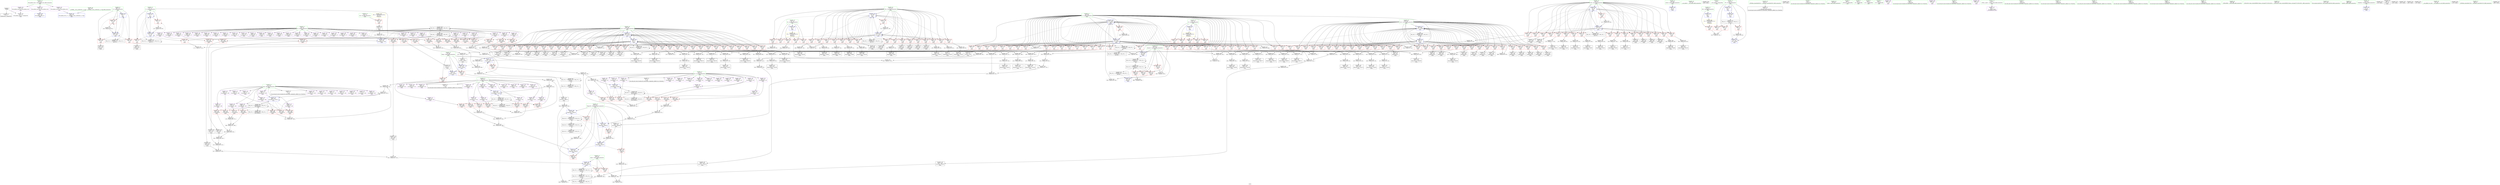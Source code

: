 digraph "SVFG" {
	label="SVFG";

	Node0x56474cb9ea30 [shape=record,color=grey,label="{NodeID: 0\nNullPtr}"];
	Node0x56474cb9ea30 -> Node0x56474cbd5c00[style=solid];
	Node0x56474cb9ea30 -> Node0x56474cbe11b0[style=solid];
	Node0x56474cbfd480 [shape=record,color=grey,label="{NodeID: 609\n640 = Binary(639, 98, )\n}"];
	Node0x56474cbfd480 -> Node0x56474cbfd780[style=solid];
	Node0x56474cbf5800 [shape=record,color=grey,label="{NodeID: 526\n530 = Binary(528, 529, )\n}"];
	Node0x56474cbf5800 -> Node0x56474cbf7180[style=solid];
	Node0x56474cbe12b0 [shape=record,color=blue,label="{NodeID: 443\n67\<--9\nretval\<--\nmain\n}"];
	Node0x56474cbe8a50 [shape=record,color=red,label="{NodeID: 360\n344\<--87\n\<--L\nmain\n}"];
	Node0x56474cbe8a50 -> Node0x56474cbfb200[style=solid];
	Node0x56474cbe46e0 [shape=record,color=red,label="{NodeID: 277\n209\<--77\n\<--Y20\nmain\n}"];
	Node0x56474cbe46e0 -> Node0x56474cbd6c60[style=solid];
	Node0x56474cbd84c0 [shape=record,color=purple,label="{NodeID: 194\n477\<--21\narrayidx215\<--Q1\nmain\n}"];
	Node0x56474cbd5740 [shape=record,color=black,label="{NodeID: 111\n447\<--446\nidxprom197\<--add196\nmain\n}"];
	Node0x56474cba13f0 [shape=record,color=green,label="{NodeID: 28\n52\<--53\n__cxa_atexit\<--__cxa_atexit_field_insensitive\n}"];
	Node0x56474cbffe80 [shape=record,color=grey,label="{NodeID: 637\n663 = cmp(661, 662, )\n}"];
	Node0x56474cbf8200 [shape=record,color=grey,label="{NodeID: 554\n569 = Binary(567, 568, )\n}"];
	Node0x56474cbf8200 -> Node0x56474cbdb080[style=solid];
	Node0x56474cbf2610 [shape=record,color=blue,label="{NodeID: 471\n85\<--675\nY127\<--inc333\nmain\n}"];
	Node0x56474cbf2610 -> Node0x56474cbe7050[style=dashed];
	Node0x56474cbf2610 -> Node0x56474cbe7120[style=dashed];
	Node0x56474cbf2610 -> Node0x56474cbe71f0[style=dashed];
	Node0x56474cbf2610 -> Node0x56474cbe72c0[style=dashed];
	Node0x56474cbf2610 -> Node0x56474cbe7390[style=dashed];
	Node0x56474cbf2610 -> Node0x56474cbe7460[style=dashed];
	Node0x56474cbf2610 -> Node0x56474cbe7530[style=dashed];
	Node0x56474cbf2610 -> Node0x56474cbe7600[style=dashed];
	Node0x56474cbf2610 -> Node0x56474cbe76d0[style=dashed];
	Node0x56474cbf2610 -> Node0x56474cbe77a0[style=dashed];
	Node0x56474cbf2610 -> Node0x56474cbe7870[style=dashed];
	Node0x56474cbf2610 -> Node0x56474cbe7940[style=dashed];
	Node0x56474cbf2610 -> Node0x56474cbe7a10[style=dashed];
	Node0x56474cbf2610 -> Node0x56474cbe7ae0[style=dashed];
	Node0x56474cbf2610 -> Node0x56474cbe7bb0[style=dashed];
	Node0x56474cbf2610 -> Node0x56474cbe7c80[style=dashed];
	Node0x56474cbf2610 -> Node0x56474cbe7d50[style=dashed];
	Node0x56474cbf2610 -> Node0x56474cbe7e20[style=dashed];
	Node0x56474cbf2610 -> Node0x56474cbe7ef0[style=dashed];
	Node0x56474cbf2610 -> Node0x56474cbe7fc0[style=dashed];
	Node0x56474cbf2610 -> Node0x56474cbe8090[style=dashed];
	Node0x56474cbf2610 -> Node0x56474cbe8160[style=dashed];
	Node0x56474cbf2610 -> Node0x56474cbe8230[style=dashed];
	Node0x56474cbf2610 -> Node0x56474cbe8300[style=dashed];
	Node0x56474cbf2610 -> Node0x56474cbe83d0[style=dashed];
	Node0x56474cbf2610 -> Node0x56474cbe84a0[style=dashed];
	Node0x56474cbf2610 -> Node0x56474cbe8570[style=dashed];
	Node0x56474cbf2610 -> Node0x56474cbe8640[style=dashed];
	Node0x56474cbf2610 -> Node0x56474cbe8710[style=dashed];
	Node0x56474cbf2610 -> Node0x56474cbe87e0[style=dashed];
	Node0x56474cbf2610 -> Node0x56474cbe88b0[style=dashed];
	Node0x56474cbf2610 -> Node0x56474cbf1ec0[style=dashed];
	Node0x56474cbf2610 -> Node0x56474cbf2610[style=dashed];
	Node0x56474cbf2610 -> Node0x56474cc23a40[style=dashed];
	Node0x56474cbde480 [shape=record,color=red,label="{NodeID: 388\n638\<--87\n\<--L\nmain\n}"];
	Node0x56474cbde480 -> Node0x56474cbfe200[style=solid];
	Node0x56474cbe5da0 [shape=record,color=red,label="{NodeID: 305\n416\<--83\n\<--X122\nmain\n}"];
	Node0x56474cbe5da0 -> Node0x56474cbf8800[style=solid];
	Node0x56474cbd9b80 [shape=record,color=purple,label="{NodeID: 222\n369\<--27\narrayidx147\<--QQ\nmain\n}"];
	Node0x56474cbdb630 [shape=record,color=black,label="{NodeID: 139\n604\<--603\nidxprom290\<--sub289\nmain\n}"];
	Node0x56474cbd62a0 [shape=record,color=black,label="{NodeID: 56\n127\<--126\nidxprom\<--\nmain\n}"];
	Node0x56474cc47490 [shape=record,color=black,label="{NodeID: 748\n694 = PHI()\n}"];
	Node0x56474cbfac00 [shape=record,color=grey,label="{NodeID: 582\n464 = Binary(454, 463, )\n}"];
	Node0x56474cbfac00 -> Node0x56474cbfa300[style=solid];
	Node0x56474cbdfb40 [shape=record,color=red,label="{NodeID: 416\n413\<--412\n\<--arrayidx174\nmain\n}"];
	Node0x56474cbdfb40 -> Node0x56474cbd5190[style=solid];
	Node0x56474cbe7460 [shape=record,color=red,label="{NodeID: 333\n390\<--85\n\<--Y127\nmain\n}"];
	Node0x56474cbe7460 -> Node0x56474cbd4cb0[style=solid];
	Node0x56474cbe30f0 [shape=record,color=red,label="{NodeID: 250\n115\<--71\n\<--Y\nmain\n}"];
	Node0x56474cbe30f0 -> Node0x56474cc00a80[style=solid];
	Node0x56474cbdccf0 [shape=record,color=purple,label="{NodeID: 167\n499\<--19\narrayidx228\<--P\nmain\n}"];
	Node0x56474cbdccf0 -> Node0x56474cbe01c0[style=solid];
	Node0x56474cbd7960 [shape=record,color=black,label="{NodeID: 84\n279\<--278\nidxprom96\<--\nmain\n}"];
	Node0x56474cb9f240 [shape=record,color=green,label="{NodeID: 1\n7\<--1\n__dso_handle\<--dummyObj\nGlob }"];
	Node0x56474cbfd600 [shape=record,color=grey,label="{NodeID: 610\n363 = Binary(361, 362, )\n}"];
	Node0x56474cbfd600 -> Node0x56474cbd7fe0[style=solid];
	Node0x56474cbf5980 [shape=record,color=grey,label="{NodeID: 527\n657 = Binary(655, 656, )\n}"];
	Node0x56474cbf5980 -> Node0x56474cbffd00[style=solid];
	Node0x56474cbe1380 [shape=record,color=blue,label="{NodeID: 444\n11\<--98\nTT\<--\nmain\n}"];
	Node0x56474cbe1380 -> Node0x56474cc21240[style=dashed];
	Node0x56474cbe8b20 [shape=record,color=red,label="{NodeID: 361\n350\<--87\n\<--L\nmain\n}"];
	Node0x56474cbe8b20 -> Node0x56474cbfd300[style=solid];
	Node0x56474cbe47b0 [shape=record,color=red,label="{NodeID: 278\n217\<--77\n\<--Y20\nmain\n}"];
	Node0x56474cbe47b0 -> Node0x56474cbfd900[style=solid];
	Node0x56474cbd8590 [shape=record,color=purple,label="{NodeID: 195\n480\<--21\narrayidx217\<--Q1\nmain\n}"];
	Node0x56474cbd8590 -> Node0x56474cbe0020[style=solid];
	Node0x56474cbd5810 [shape=record,color=black,label="{NodeID: 112\n452\<--451\nidxprom200\<--add199\nmain\n}"];
	Node0x56474cba14c0 [shape=record,color=green,label="{NodeID: 29\n51\<--57\n_ZNSt8ios_base4InitD1Ev\<--_ZNSt8ios_base4InitD1Ev_field_insensitive\n}"];
	Node0x56474cba14c0 -> Node0x56474cbd60d0[style=solid];
	Node0x56474cc00000 [shape=record,color=grey,label="{NodeID: 638\n155 = cmp(153, 154, )\n}"];
	Node0x56474cbf8380 [shape=record,color=grey,label="{NodeID: 555\n701 = Binary(700, 98, )\n}"];
	Node0x56474cbf8380 -> Node0x56474cbf27b0[style=solid];
	Node0x56474cbf26e0 [shape=record,color=blue,label="{NodeID: 472\n83\<--680\nX122\<--inc336\nmain\n}"];
	Node0x56474cbf26e0 -> Node0x56474cbe5720[style=dashed];
	Node0x56474cbf26e0 -> Node0x56474cbe57f0[style=dashed];
	Node0x56474cbf26e0 -> Node0x56474cbe58c0[style=dashed];
	Node0x56474cbf26e0 -> Node0x56474cbe5990[style=dashed];
	Node0x56474cbf26e0 -> Node0x56474cbe5a60[style=dashed];
	Node0x56474cbf26e0 -> Node0x56474cbe5b30[style=dashed];
	Node0x56474cbf26e0 -> Node0x56474cbe5c00[style=dashed];
	Node0x56474cbf26e0 -> Node0x56474cbe5cd0[style=dashed];
	Node0x56474cbf26e0 -> Node0x56474cbe5da0[style=dashed];
	Node0x56474cbf26e0 -> Node0x56474cbe5e70[style=dashed];
	Node0x56474cbf26e0 -> Node0x56474cbe5f40[style=dashed];
	Node0x56474cbf26e0 -> Node0x56474cbe6010[style=dashed];
	Node0x56474cbf26e0 -> Node0x56474cbe60e0[style=dashed];
	Node0x56474cbf26e0 -> Node0x56474cbe61b0[style=dashed];
	Node0x56474cbf26e0 -> Node0x56474cbe6280[style=dashed];
	Node0x56474cbf26e0 -> Node0x56474cbe6350[style=dashed];
	Node0x56474cbf26e0 -> Node0x56474cbe6420[style=dashed];
	Node0x56474cbf26e0 -> Node0x56474cbe64f0[style=dashed];
	Node0x56474cbf26e0 -> Node0x56474cbe65c0[style=dashed];
	Node0x56474cbf26e0 -> Node0x56474cbe6690[style=dashed];
	Node0x56474cbf26e0 -> Node0x56474cbe6760[style=dashed];
	Node0x56474cbf26e0 -> Node0x56474cbe6830[style=dashed];
	Node0x56474cbf26e0 -> Node0x56474cbe6900[style=dashed];
	Node0x56474cbf26e0 -> Node0x56474cbe69d0[style=dashed];
	Node0x56474cbf26e0 -> Node0x56474cbe6aa0[style=dashed];
	Node0x56474cbf26e0 -> Node0x56474cbe6b70[style=dashed];
	Node0x56474cbf26e0 -> Node0x56474cbe6c40[style=dashed];
	Node0x56474cbf26e0 -> Node0x56474cbe6d10[style=dashed];
	Node0x56474cbf26e0 -> Node0x56474cbe6de0[style=dashed];
	Node0x56474cbf26e0 -> Node0x56474cbe6eb0[style=dashed];
	Node0x56474cbf26e0 -> Node0x56474cbe6f80[style=dashed];
	Node0x56474cbf26e0 -> Node0x56474cbf26e0[style=dashed];
	Node0x56474cbf26e0 -> Node0x56474cc23540[style=dashed];
	Node0x56474cbde550 [shape=record,color=red,label="{NodeID: 389\n652\<--87\n\<--L\nmain\n}"];
	Node0x56474cbde550 -> Node0x56474cbf5500[style=solid];
	Node0x56474cbe5e70 [shape=record,color=red,label="{NodeID: 306\n428\<--83\n\<--X122\nmain\n}"];
	Node0x56474cbe5e70 -> Node0x56474cbfc700[style=solid];
	Node0x56474cbd9c50 [shape=record,color=purple,label="{NodeID: 223\n374\<--27\narrayidx150\<--QQ\nmain\n}"];
	Node0x56474cbd9c50 -> Node0x56474cbdf800[style=solid];
	Node0x56474cbdb700 [shape=record,color=black,label="{NodeID: 140\n607\<--606\nidxprom292\<--\nmain\n}"];
	Node0x56474cbd6370 [shape=record,color=black,label="{NodeID: 57\n130\<--129\nidxprom11\<--\nmain\n}"];
	Node0x56474cc47590 [shape=record,color=black,label="{NodeID: 749\n697 = PHI()\n}"];
	Node0x56474cbfad80 [shape=record,color=grey,label="{NodeID: 583\n507 = Binary(506, 98, )\n}"];
	Node0x56474cbfad80 -> Node0x56474cbda930[style=solid];
	Node0x56474cbdfc10 [shape=record,color=red,label="{NodeID: 417\n425\<--424\n\<--arrayidx182\nmain\n}"];
	Node0x56474cbdfc10 -> Node0x56474cbd5400[style=solid];
	Node0x56474cbe7530 [shape=record,color=red,label="{NodeID: 334\n398\<--85\n\<--Y127\nmain\n}"];
	Node0x56474cbe7530 -> Node0x56474cbd4e50[style=solid];
	Node0x56474cbe31c0 [shape=record,color=red,label="{NodeID: 251\n129\<--71\n\<--Y\nmain\n}"];
	Node0x56474cbe31c0 -> Node0x56474cbd6370[style=solid];
	Node0x56474cbdcdc0 [shape=record,color=purple,label="{NodeID: 168\n509\<--19\narrayidx234\<--P\nmain\n}"];
	Node0x56474cbd7a30 [shape=record,color=black,label="{NodeID: 85\n283\<--282\nidxprom98\<--\nmain\n}"];
	Node0x56474cb9db40 [shape=record,color=green,label="{NodeID: 2\n9\<--1\n\<--dummyObj\nCan only get source location for instruction, argument, global var or function.}"];
	Node0x56474cbfd780 [shape=record,color=grey,label="{NodeID: 611\n641 = Binary(636, 640, )\n}"];
	Node0x56474cbfd780 -> Node0x56474cbfdc00[style=solid];
	Node0x56474cbf5b00 [shape=record,color=grey,label="{NodeID: 528\n654 = Binary(653, 98, )\n}"];
	Node0x56474cbf5b00 -> Node0x56474cbdbbe0[style=solid];
	Node0x56474cbe1450 [shape=record,color=blue,label="{NodeID: 445\n69\<--9\nX\<--\nmain\n}"];
	Node0x56474cbe1450 -> Node0x56474cbe2e80[style=dashed];
	Node0x56474cbe1450 -> Node0x56474cbe2f50[style=dashed];
	Node0x56474cbe1450 -> Node0x56474cbe3020[style=dashed];
	Node0x56474cbe1450 -> Node0x56474cbe1790[style=dashed];
	Node0x56474cbe1450 -> Node0x56474cc21740[style=dashed];
	Node0x56474cbe8bf0 [shape=record,color=red,label="{NodeID: 362\n357\<--87\n\<--L\nmain\n}"];
	Node0x56474cbe8bf0 -> Node0x56474cbfdf00[style=solid];
	Node0x56474cbe4880 [shape=record,color=red,label="{NodeID: 279\n222\<--77\n\<--Y20\nmain\n}"];
	Node0x56474cbe4880 -> Node0x56474cbff100[style=solid];
	Node0x56474cbd8660 [shape=record,color=purple,label="{NodeID: 196\n230\<--24\narrayidx65\<--Q2\nmain\n}"];
	Node0x56474cbd58e0 [shape=record,color=black,label="{NodeID: 113\n456\<--455\nidxprom202\<--\nmain\n}"];
	Node0x56474cba1590 [shape=record,color=green,label="{NodeID: 30\n64\<--65\nmain\<--main_field_insensitive\n}"];
	Node0x56474cc00180 [shape=record,color=grey,label="{NodeID: 639\n689 = cmp(688, 690, )\n}"];
	Node0x56474cbf8500 [shape=record,color=grey,label="{NodeID: 556\n460 = Binary(458, 459, )\n}"];
	Node0x56474cbf8500 -> Node0x56474cbd59b0[style=solid];
	Node0x56474cbf27b0 [shape=record,color=blue,label="{NodeID: 473\n11\<--701\nTT\<--inc345\nmain\n}"];
	Node0x56474cbf27b0 -> Node0x56474cc21240[style=dashed];
	Node0x56474cbde620 [shape=record,color=red,label="{NodeID: 390\n661\<--87\n\<--L\nmain\n}"];
	Node0x56474cbde620 -> Node0x56474cbffe80[style=solid];
	Node0x56474cbe5f40 [shape=record,color=red,label="{NodeID: 307\n444\<--83\n\<--X122\nmain\n}"];
	Node0x56474cbe5f40 -> Node0x56474cbf9b80[style=solid];
	Node0x56474cbd9d20 [shape=record,color=purple,label="{NodeID: 224\n381\<--27\narrayidx154\<--QQ\nmain\n}"];
	Node0x56474cbdb7d0 [shape=record,color=black,label="{NodeID: 141\n614\<--613\nidxprom296\<--\nmain\n}"];
	Node0x56474cbd6440 [shape=record,color=black,label="{NodeID: 58\n165\<--164\nidxprom25\<--sub24\nmain\n}"];
	Node0x56474cbfaf00 [shape=record,color=grey,label="{NodeID: 584\n173 = Binary(172, 98, )\n}"];
	Node0x56474cbfaf00 -> Node0x56474cbfa900[style=solid];
	Node0x56474cbdfce0 [shape=record,color=red,label="{NodeID: 418\n440\<--439\n\<--arrayidx192\nmain\n}"];
	Node0x56474cbdfce0 -> Node0x56474cbd5670[style=solid];
	Node0x56474cbe7600 [shape=record,color=red,label="{NodeID: 335\n407\<--85\n\<--Y127\nmain\n}"];
	Node0x56474cbe7600 -> Node0x56474cbfb680[style=solid];
	Node0x56474cbe3290 [shape=record,color=red,label="{NodeID: 252\n134\<--71\n\<--Y\nmain\n}"];
	Node0x56474cbe3290 -> Node0x56474cbfeb00[style=solid];
	Node0x56474cbdce90 [shape=record,color=purple,label="{NodeID: 169\n512\<--19\narrayidx236\<--P\nmain\n}"];
	Node0x56474cbdce90 -> Node0x56474cbe0290[style=solid];
	Node0x56474cbd7b00 [shape=record,color=black,label="{NodeID: 86\n287\<--286\nidxprom101\<--sub100\nmain\n}"];
	Node0x56474cba03f0 [shape=record,color=green,label="{NodeID: 3\n30\<--1\n_ZSt3cin\<--dummyObj\nGlob }"];
	Node0x56474cbfd900 [shape=record,color=grey,label="{NodeID: 612\n218 = Binary(217, 98, )\n}"];
	Node0x56474cbfd900 -> Node0x56474cbd6e00[style=solid];
	Node0x56474cbf5c80 [shape=record,color=grey,label="{NodeID: 529\n527 = Binary(513, 526, )\n}"];
	Node0x56474cbf5c80 -> Node0x56474cbf6d00[style=solid];
	Node0x56474cbe1520 [shape=record,color=blue,label="{NodeID: 446\n71\<--9\nY\<--\nmain\n}"];
	Node0x56474cbe1520 -> Node0x56474cbe30f0[style=dashed];
	Node0x56474cbe1520 -> Node0x56474cbe31c0[style=dashed];
	Node0x56474cbe1520 -> Node0x56474cbe3290[style=dashed];
	Node0x56474cbe1520 -> Node0x56474cbe1520[style=dashed];
	Node0x56474cbe1520 -> Node0x56474cbe16c0[style=dashed];
	Node0x56474cbe1520 -> Node0x56474cc21c40[style=dashed];
	Node0x56474cbe8cc0 [shape=record,color=red,label="{NodeID: 363\n362\<--87\n\<--L\nmain\n}"];
	Node0x56474cbe8cc0 -> Node0x56474cbfd600[style=solid];
	Node0x56474cbe4950 [shape=record,color=red,label="{NodeID: 280\n231\<--77\n\<--Y20\nmain\n}"];
	Node0x56474cbe4950 -> Node0x56474cbd7070[style=solid];
	Node0x56474cbd8730 [shape=record,color=purple,label="{NodeID: 197\n233\<--24\narrayidx67\<--Q2\nmain\n}"];
	Node0x56474cbd8730 -> Node0x56474cbdf180[style=solid];
	Node0x56474cbd59b0 [shape=record,color=black,label="{NodeID: 114\n461\<--460\nidxprom205\<--add204\nmain\n}"];
	Node0x56474cba1660 [shape=record,color=green,label="{NodeID: 31\n67\<--68\nretval\<--retval_field_insensitive\nmain\n}"];
	Node0x56474cba1660 -> Node0x56474cbe12b0[style=solid];
	Node0x56474cc00300 [shape=record,color=grey,label="{NodeID: 640\n550 = cmp(539, 549, )\n}"];
	Node0x56474cbf8680 [shape=record,color=grey,label="{NodeID: 557\n419 = Binary(418, 98, )\n}"];
	Node0x56474cbf8680 -> Node0x56474cbd5260[style=solid];
	Node0x56474cbde6f0 [shape=record,color=red,label="{NodeID: 391\n665\<--87\n\<--L\nmain\n}"];
	Node0x56474cbde6f0 -> Node0x56474cbf2470[style=solid];
	Node0x56474cbe6010 [shape=record,color=red,label="{NodeID: 308\n455\<--83\n\<--X122\nmain\n}"];
	Node0x56474cbe6010 -> Node0x56474cbd58e0[style=solid];
	Node0x56474cbd9df0 [shape=record,color=purple,label="{NodeID: 225\n384\<--27\narrayidx156\<--QQ\nmain\n}"];
	Node0x56474cbd9df0 -> Node0x56474cbdf8d0[style=solid];
	Node0x56474cbdb8a0 [shape=record,color=black,label="{NodeID: 142\n620\<--619\nidxprom300\<--sub299\nmain\n}"];
	Node0x56474cbd6510 [shape=record,color=black,label="{NodeID: 59\n169\<--168\nidxprom28\<--sub27\nmain\n}"];
	Node0x56474cbfb080 [shape=record,color=grey,label="{NodeID: 585\n503 = Binary(501, 502, )\n}"];
	Node0x56474cbfb080 -> Node0x56474cbf6b80[style=solid];
	Node0x56474cbdfdb0 [shape=record,color=red,label="{NodeID: 419\n454\<--453\n\<--arrayidx201\nmain\n}"];
	Node0x56474cbdfdb0 -> Node0x56474cbfac00[style=solid];
	Node0x56474cbe76d0 [shape=record,color=red,label="{NodeID: 336\n422\<--85\n\<--Y127\nmain\n}"];
	Node0x56474cbe76d0 -> Node0x56474cbd5330[style=solid];
	Node0x56474cbe3360 [shape=record,color=red,label="{NodeID: 253\n122\<--73\n\<--Ch\nmain\n}"];
	Node0x56474cbe3360 -> Node0x56474cbd61d0[style=solid];
	Node0x56474cbdcf60 [shape=record,color=purple,label="{NodeID: 170\n519\<--19\narrayidx240\<--P\nmain\n}"];
	Node0x56474cbd7bd0 [shape=record,color=black,label="{NodeID: 87\n295\<--294\nidxprom106\<--sub105\nmain\n}"];
	Node0x56474cba0480 [shape=record,color=green,label="{NodeID: 4\n31\<--1\n.str\<--dummyObj\nGlob }"];
	Node0x56474cbfda80 [shape=record,color=grey,label="{NodeID: 613\n298 = Binary(297, 98, )\n}"];
	Node0x56474cbfda80 -> Node0x56474cbd7ca0[style=solid];
	Node0x56474cbf5e00 [shape=record,color=grey,label="{NodeID: 530\n583 = Binary(573, 582, )\n}"];
	Node0x56474cbf5e00 -> Node0x56474cbfe980[style=solid];
	Node0x56474cbe15f0 [shape=record,color=blue,label="{NodeID: 447\n131\<--124\narrayidx12\<--sub\nmain\n}"];
	Node0x56474cbe15f0 -> Node0x56474cc26740[style=dashed];
	Node0x56474cbe8d90 [shape=record,color=red,label="{NodeID: 364\n371\<--87\n\<--L\nmain\n}"];
	Node0x56474cbe8d90 -> Node0x56474cbfe680[style=solid];
	Node0x56474cbe4a20 [shape=record,color=red,label="{NodeID: 281\n238\<--77\n\<--Y20\nmain\n}"];
	Node0x56474cbe4a20 -> Node0x56474cbf8b00[style=solid];
	Node0x56474cbd8800 [shape=record,color=purple,label="{NodeID: 198\n237\<--24\narrayidx69\<--Q2\nmain\n}"];
	Node0x56474cbd5a80 [shape=record,color=black,label="{NodeID: 115\n468\<--467\nidxprom209\<--add208\nmain\n}"];
	Node0x56474cba1730 [shape=record,color=green,label="{NodeID: 32\n69\<--70\nX\<--X_field_insensitive\nmain\n}"];
	Node0x56474cba1730 -> Node0x56474cbe2e80[style=solid];
	Node0x56474cba1730 -> Node0x56474cbe2f50[style=solid];
	Node0x56474cba1730 -> Node0x56474cbe3020[style=solid];
	Node0x56474cba1730 -> Node0x56474cbe1450[style=solid];
	Node0x56474cba1730 -> Node0x56474cbe1790[style=solid];
	Node0x56474cc00480 [shape=record,color=grey,label="{NodeID: 641\n347 = cmp(345, 346, )\n}"];
	Node0x56474cbf8800 [shape=record,color=grey,label="{NodeID: 558\n418 = Binary(416, 417, )\n}"];
	Node0x56474cbf8800 -> Node0x56474cbf8680[style=solid];
	Node0x56474cbde7c0 [shape=record,color=red,label="{NodeID: 392\n669\<--87\n\<--L\nmain\n}"];
	Node0x56474cbde7c0 -> Node0x56474cbf6a00[style=solid];
	Node0x56474cbe60e0 [shape=record,color=red,label="{NodeID: 309\n465\<--83\n\<--X122\nmain\n}"];
	Node0x56474cbe60e0 -> Node0x56474cbfa780[style=solid];
	Node0x56474cbd9ec0 [shape=record,color=purple,label="{NodeID: 226\n389\<--27\narrayidx159\<--QQ\nmain\n}"];
	Node0x56474cbdb970 [shape=record,color=black,label="{NodeID: 143\n627\<--626\nidxprom304\<--sub303\nmain\n}"];
	Node0x56474cbd65e0 [shape=record,color=black,label="{NodeID: 60\n175\<--174\nconv31\<--mul\nmain\n}"];
	Node0x56474cbd65e0 -> Node0x56474cbe1a00[style=solid];
	Node0x56474cbfb200 [shape=record,color=grey,label="{NodeID: 586\n345 = Binary(343, 344, )\n}"];
	Node0x56474cbfb200 -> Node0x56474cc00480[style=solid];
	Node0x56474cbdfe80 [shape=record,color=red,label="{NodeID: 420\n463\<--462\n\<--arrayidx206\nmain\n}"];
	Node0x56474cbdfe80 -> Node0x56474cbfac00[style=solid];
	Node0x56474cbe77a0 [shape=record,color=red,label="{NodeID: 337\n434\<--85\n\<--Y127\nmain\n}"];
	Node0x56474cbe77a0 -> Node0x56474cbfbc80[style=solid];
	Node0x56474cbe3430 [shape=record,color=red,label="{NodeID: 254\n153\<--75\n\<--X16\nmain\n}"];
	Node0x56474cbe3430 -> Node0x56474cc00000[style=solid];
	Node0x56474cbdd030 [shape=record,color=purple,label="{NodeID: 171\n525\<--19\narrayidx244\<--P\nmain\n}"];
	Node0x56474cbdd030 -> Node0x56474cbe0360[style=solid];
	Node0x56474cbd7ca0 [shape=record,color=black,label="{NodeID: 88\n299\<--298\nidxprom109\<--sub108\nmain\n}"];
	Node0x56474cb9fee0 [shape=record,color=green,label="{NodeID: 5\n33\<--1\n.str.1\<--dummyObj\nGlob }"];
	Node0x56474cbfdc00 [shape=record,color=grey,label="{NodeID: 614\n642 = Binary(612, 641, )\n}"];
	Node0x56474cbfdc00 -> Node0x56474cbdbb10[style=solid];
	Node0x56474cbf5f80 [shape=record,color=grey,label="{NodeID: 531\n523 = Binary(522, 98, )\n}"];
	Node0x56474cbf5f80 -> Node0x56474cbdaba0[style=solid];
	Node0x56474cbe16c0 [shape=record,color=blue,label="{NodeID: 448\n71\<--135\nY\<--inc\nmain\n}"];
	Node0x56474cbe16c0 -> Node0x56474cbe30f0[style=dashed];
	Node0x56474cbe16c0 -> Node0x56474cbe31c0[style=dashed];
	Node0x56474cbe16c0 -> Node0x56474cbe3290[style=dashed];
	Node0x56474cbe16c0 -> Node0x56474cbe1520[style=dashed];
	Node0x56474cbe16c0 -> Node0x56474cbe16c0[style=dashed];
	Node0x56474cbe16c0 -> Node0x56474cc21c40[style=dashed];
	Node0x56474cbe8e60 [shape=record,color=red,label="{NodeID: 365\n378\<--87\n\<--L\nmain\n}"];
	Node0x56474cbe8e60 -> Node0x56474cbffa00[style=solid];
	Node0x56474cbe4af0 [shape=record,color=red,label="{NodeID: 282\n250\<--77\n\<--Y20\nmain\n}"];
	Node0x56474cbe4af0 -> Node0x56474cbfb980[style=solid];
	Node0x56474cbd88d0 [shape=record,color=purple,label="{NodeID: 199\n241\<--24\narrayidx72\<--Q2\nmain\n}"];
	Node0x56474cbd88d0 -> Node0x56474cbdf250[style=solid];
	Node0x56474cbda380 [shape=record,color=black,label="{NodeID: 116\n471\<--470\nidxprom211\<--\nmain\n}"];
	Node0x56474cba1800 [shape=record,color=green,label="{NodeID: 33\n71\<--72\nY\<--Y_field_insensitive\nmain\n}"];
	Node0x56474cba1800 -> Node0x56474cbe30f0[style=solid];
	Node0x56474cba1800 -> Node0x56474cbe31c0[style=solid];
	Node0x56474cba1800 -> Node0x56474cbe3290[style=solid];
	Node0x56474cba1800 -> Node0x56474cbe1520[style=solid];
	Node0x56474cba1800 -> Node0x56474cbe16c0[style=solid];
	Node0x56474cc00600 [shape=record,color=grey,label="{NodeID: 642\n341 = cmp(339, 340, )\n}"];
	Node0x56474cbf8980 [shape=record,color=grey,label="{NodeID: 559\n228 = Binary(227, 98, )\n}"];
	Node0x56474cbf8980 -> Node0x56474cbd6fa0[style=solid];
	Node0x56474cbde890 [shape=record,color=red,label="{NodeID: 393\n548\<--89\n\<--Mass\nmain\n}"];
	Node0x56474cbde890 -> Node0x56474cbf7600[style=solid];
	Node0x56474cbe61b0 [shape=record,color=red,label="{NodeID: 310\n475\<--83\n\<--X122\nmain\n}"];
	Node0x56474cbe61b0 -> Node0x56474cbda450[style=solid];
	Node0x56474cbd9f90 [shape=record,color=purple,label="{NodeID: 227\n392\<--27\narrayidx161\<--QQ\nmain\n}"];
	Node0x56474cbd9f90 -> Node0x56474cbdf9a0[style=solid];
	Node0x56474cbdba40 [shape=record,color=black,label="{NodeID: 144\n633\<--632\nidxprom308\<--sub307\nmain\n}"];
	Node0x56474cbd66b0 [shape=record,color=black,label="{NodeID: 61\n179\<--178\nidxprom33\<--sub32\nmain\n}"];
	Node0x56474cbfb380 [shape=record,color=grey,label="{NodeID: 587\n610 = Binary(599, 609, )\n}"];
	Node0x56474cbfb380 -> Node0x56474cbf5200[style=solid];
	Node0x56474cbdff50 [shape=record,color=red,label="{NodeID: 421\n473\<--472\n\<--arrayidx212\nmain\n}"];
	Node0x56474cbdff50 -> Node0x56474cbfa300[style=solid];
	Node0x56474cbe7870 [shape=record,color=red,label="{NodeID: 338\n449\<--85\n\<--Y127\nmain\n}"];
	Node0x56474cbe7870 -> Node0x56474cbf9400[style=solid];
	Node0x56474cbe3500 [shape=record,color=red,label="{NodeID: 255\n163\<--75\n\<--X16\nmain\n}"];
	Node0x56474cbe3500 -> Node0x56474cbf4f00[style=solid];
	Node0x56474cbdd100 [shape=record,color=purple,label="{NodeID: 172\n595\<--19\narrayidx285\<--P\nmain\n}"];
	Node0x56474cbd7d70 [shape=record,color=black,label="{NodeID: 89\n304\<--303\nidxprom112\<--\nmain\n}"];
	Node0x56474cb9ff70 [shape=record,color=green,label="{NodeID: 6\n35\<--1\n.str.2\<--dummyObj\nGlob }"];
	Node0x56474cbfdd80 [shape=record,color=grey,label="{NodeID: 615\n302 = Binary(292, 301, )\n}"];
	Node0x56474cbfdd80 -> Node0x56474cbe1e10[style=solid];
	Node0x56474cbf6100 [shape=record,color=grey,label="{NodeID: 532\n522 = Binary(520, 521, )\n}"];
	Node0x56474cbf6100 -> Node0x56474cbf5f80[style=solid];
	Node0x56474cbe1790 [shape=record,color=blue,label="{NodeID: 449\n69\<--140\nX\<--inc14\nmain\n}"];
	Node0x56474cbe1790 -> Node0x56474cbe2e80[style=dashed];
	Node0x56474cbe1790 -> Node0x56474cbe2f50[style=dashed];
	Node0x56474cbe1790 -> Node0x56474cbe3020[style=dashed];
	Node0x56474cbe1790 -> Node0x56474cbe1790[style=dashed];
	Node0x56474cbe1790 -> Node0x56474cc21740[style=dashed];
	Node0x56474cbe8f30 [shape=record,color=red,label="{NodeID: 366\n408\<--87\n\<--L\nmain\n}"];
	Node0x56474cbe8f30 -> Node0x56474cbfb680[style=solid];
	Node0x56474cbe4bc0 [shape=record,color=red,label="{NodeID: 283\n259\<--77\n\<--Y20\nmain\n}"];
	Node0x56474cbe4bc0 -> Node0x56474cbd7550[style=solid];
	Node0x56474cbd89a0 [shape=record,color=purple,label="{NodeID: 200\n249\<--24\narrayidx77\<--Q2\nmain\n}"];
	Node0x56474cbda450 [shape=record,color=black,label="{NodeID: 117\n476\<--475\nidxprom214\<--\nmain\n}"];
	Node0x56474cba18d0 [shape=record,color=green,label="{NodeID: 34\n73\<--74\nCh\<--Ch_field_insensitive\nmain\n}"];
	Node0x56474cba18d0 -> Node0x56474cbe3360[style=solid];
	Node0x56474cc00780 [shape=record,color=grey,label="{NodeID: 643\n353 = cmp(351, 352, )\n}"];
	Node0x56474cbf8b00 [shape=record,color=grey,label="{NodeID: 560\n239 = Binary(238, 98, )\n}"];
	Node0x56474cbf8b00 -> Node0x56474cbd7210[style=solid];
	Node0x56474cbde960 [shape=record,color=red,label="{NodeID: 394\n656\<--89\n\<--Mass\nmain\n}"];
	Node0x56474cbde960 -> Node0x56474cbf5980[style=solid];
	Node0x56474cbe6280 [shape=record,color=red,label="{NodeID: 311\n484\<--83\n\<--X122\nmain\n}"];
	Node0x56474cbe6280 -> Node0x56474cbda5f0[style=solid];
	Node0x56474cbda060 [shape=record,color=purple,label="{NodeID: 228\n684\<--31\n\<--.str\nmain\n}"];
	Node0x56474cbdbb10 [shape=record,color=black,label="{NodeID: 145\n643\<--642\nconv315\<--add314\nmain\n}"];
	Node0x56474cbdbb10 -> Node0x56474cbfce80[style=solid];
	Node0x56474cbd6780 [shape=record,color=black,label="{NodeID: 62\n182\<--181\nidxprom35\<--\nmain\n}"];
	Node0x56474cbfb500 [shape=record,color=grey,label="{NodeID: 588\n410 = Binary(409, 98, )\n}"];
	Node0x56474cbfb500 -> Node0x56474cbd50c0[style=solid];
	Node0x56474cbe0020 [shape=record,color=red,label="{NodeID: 422\n481\<--480\n\<--arrayidx217\nmain\n}"];
	Node0x56474cbe0020 -> Node0x56474cbf6400[style=solid];
	Node0x56474cbe7940 [shape=record,color=red,label="{NodeID: 339\n458\<--85\n\<--Y127\nmain\n}"];
	Node0x56474cbe7940 -> Node0x56474cbf8500[style=solid];
	Node0x56474cbe35d0 [shape=record,color=red,label="{NodeID: 256\n172\<--75\n\<--X16\nmain\n}"];
	Node0x56474cbe35d0 -> Node0x56474cbfaf00[style=solid];
	Node0x56474cbdd1d0 [shape=record,color=purple,label="{NodeID: 173\n598\<--19\narrayidx287\<--P\nmain\n}"];
	Node0x56474cbdd1d0 -> Node0x56474cbe0770[style=solid];
	Node0x56474cbd7e40 [shape=record,color=black,label="{NodeID: 90\n307\<--306\nidxprom114\<--\nmain\n}"];
	Node0x56474cb9ee80 [shape=record,color=green,label="{NodeID: 7\n38\<--1\n\<--dummyObj\nCan only get source location for instruction, argument, global var or function.}"];
	Node0x56474cc29440 [shape=record,color=yellow,style=double,label="{NodeID: 699\n2V_1 = ENCHI(MR_2V_0)\npts\{10 \}\nFun[main]}"];
	Node0x56474cc29440 -> Node0x56474cbe23f0[style=dashed];
	Node0x56474cbfdf00 [shape=record,color=grey,label="{NodeID: 616\n358 = Binary(356, 357, )\n}"];
	Node0x56474cbfdf00 -> Node0x56474cbd7f10[style=solid];
	Node0x56474cbf6280 [shape=record,color=grey,label="{NodeID: 533\n205 = Binary(195, 204, )\n}"];
	Node0x56474cbf6280 -> Node0x56474cbe1ad0[style=solid];
	Node0x56474cbe1860 [shape=record,color=blue,label="{NodeID: 450\n75\<--98\nX16\<--\nmain\n}"];
	Node0x56474cbe1860 -> Node0x56474cbe3430[style=dashed];
	Node0x56474cbe1860 -> Node0x56474cbe3500[style=dashed];
	Node0x56474cbe1860 -> Node0x56474cbe35d0[style=dashed];
	Node0x56474cbe1860 -> Node0x56474cbe36a0[style=dashed];
	Node0x56474cbe1860 -> Node0x56474cbe3770[style=dashed];
	Node0x56474cbe1860 -> Node0x56474cbe3840[style=dashed];
	Node0x56474cbe1860 -> Node0x56474cbe3910[style=dashed];
	Node0x56474cbe1860 -> Node0x56474cbe39e0[style=dashed];
	Node0x56474cbe1860 -> Node0x56474cbe3ab0[style=dashed];
	Node0x56474cbe1860 -> Node0x56474cbe3b80[style=dashed];
	Node0x56474cbe1860 -> Node0x56474cbe3c50[style=dashed];
	Node0x56474cbe1860 -> Node0x56474cbe3d20[style=dashed];
	Node0x56474cbe1860 -> Node0x56474cbe3df0[style=dashed];
	Node0x56474cbe1860 -> Node0x56474cbe3ec0[style=dashed];
	Node0x56474cbe1860 -> Node0x56474cbe3f90[style=dashed];
	Node0x56474cbe1860 -> Node0x56474cbe4060[style=dashed];
	Node0x56474cbe1860 -> Node0x56474cbe4130[style=dashed];
	Node0x56474cbe1860 -> Node0x56474cbe4200[style=dashed];
	Node0x56474cbe1860 -> Node0x56474cbe1fb0[style=dashed];
	Node0x56474cbe1860 -> Node0x56474cc22140[style=dashed];
	Node0x56474cbe9000 [shape=record,color=red,label="{NodeID: 367\n417\<--87\n\<--L\nmain\n}"];
	Node0x56474cbe9000 -> Node0x56474cbf8800[style=solid];
	Node0x56474cbe4c90 [shape=record,color=red,label="{NodeID: 284\n267\<--77\n\<--Y20\nmain\n}"];
	Node0x56474cbe4c90 -> Node0x56474cbfbe00[style=solid];
	Node0x56474cbd8a70 [shape=record,color=purple,label="{NodeID: 201\n253\<--24\narrayidx80\<--Q2\nmain\n}"];
	Node0x56474cbd8a70 -> Node0x56474cbdf320[style=solid];
	Node0x56474cbda520 [shape=record,color=black,label="{NodeID: 118\n479\<--478\nidxprom216\<--\nmain\n}"];
	Node0x56474cba19a0 [shape=record,color=green,label="{NodeID: 35\n75\<--76\nX16\<--X16_field_insensitive\nmain\n}"];
	Node0x56474cba19a0 -> Node0x56474cbe3430[style=solid];
	Node0x56474cba19a0 -> Node0x56474cbe3500[style=solid];
	Node0x56474cba19a0 -> Node0x56474cbe35d0[style=solid];
	Node0x56474cba19a0 -> Node0x56474cbe36a0[style=solid];
	Node0x56474cba19a0 -> Node0x56474cbe3770[style=solid];
	Node0x56474cba19a0 -> Node0x56474cbe3840[style=solid];
	Node0x56474cba19a0 -> Node0x56474cbe3910[style=solid];
	Node0x56474cba19a0 -> Node0x56474cbe39e0[style=solid];
	Node0x56474cba19a0 -> Node0x56474cbe3ab0[style=solid];
	Node0x56474cba19a0 -> Node0x56474cbe3b80[style=solid];
	Node0x56474cba19a0 -> Node0x56474cbe3c50[style=solid];
	Node0x56474cba19a0 -> Node0x56474cbe3d20[style=solid];
	Node0x56474cba19a0 -> Node0x56474cbe3df0[style=solid];
	Node0x56474cba19a0 -> Node0x56474cbe3ec0[style=solid];
	Node0x56474cba19a0 -> Node0x56474cbe3f90[style=solid];
	Node0x56474cba19a0 -> Node0x56474cbe4060[style=solid];
	Node0x56474cba19a0 -> Node0x56474cbe4130[style=solid];
	Node0x56474cba19a0 -> Node0x56474cbe4200[style=solid];
	Node0x56474cba19a0 -> Node0x56474cbe1860[style=solid];
	Node0x56474cba19a0 -> Node0x56474cbe1fb0[style=solid];
	Node0x56474cc00900 [shape=record,color=grey,label="{NodeID: 644\n326 = cmp(323, 325, )\n}"];
	Node0x56474cbf8c80 [shape=record,color=grey,label="{NodeID: 561\n415 = Binary(403, 414, )\n}"];
	Node0x56474cbf8c80 -> Node0x56474cbfcb80[style=solid];
	Node0x56474cbdea30 [shape=record,color=red,label="{NodeID: 395\n535\<--91\n\<--Temp195\nmain\n}"];
	Node0x56474cbdea30 -> Node0x56474cbf6700[style=solid];
	Node0x56474cbe6350 [shape=record,color=red,label="{NodeID: 312\n491\<--83\n\<--X122\nmain\n}"];
	Node0x56474cbe6350 -> Node0x56474cbda790[style=solid];
	Node0x56474cbda130 [shape=record,color=purple,label="{NodeID: 229\n693\<--33\n\<--.str.1\nmain\n}"];
	Node0x56474cbdbbe0 [shape=record,color=black,label="{NodeID: 146\n655\<--654\nconv321\<--sub320\nmain\n}"];
	Node0x56474cbdbbe0 -> Node0x56474cbf5980[style=solid];
	Node0x56474cbd6850 [shape=record,color=black,label="{NodeID: 63\n186\<--185\nidxprom37\<--\nmain\n}"];
	Node0x56474cbfb680 [shape=record,color=grey,label="{NodeID: 589\n409 = Binary(407, 408, )\n}"];
	Node0x56474cbfb680 -> Node0x56474cbfb500[style=solid];
	Node0x56474cbe00f0 [shape=record,color=red,label="{NodeID: 423\n490\<--489\n\<--arrayidx222\nmain\n}"];
	Node0x56474cbe00f0 -> Node0x56474cbf9e80[style=solid];
	Node0x56474cbe7a10 [shape=record,color=red,label="{NodeID: 340\n470\<--85\n\<--Y127\nmain\n}"];
	Node0x56474cbe7a10 -> Node0x56474cbda380[style=solid];
	Node0x56474cbe36a0 [shape=record,color=red,label="{NodeID: 257\n177\<--75\n\<--X16\nmain\n}"];
	Node0x56474cbe36a0 -> Node0x56474cbf9d00[style=solid];
	Node0x56474cbdd2a0 [shape=record,color=purple,label="{NodeID: 174\n605\<--19\narrayidx291\<--P\nmain\n}"];
	Node0x56474cbd7f10 [shape=record,color=black,label="{NodeID: 91\n359\<--358\nidxprom141\<--add140\nmain\n}"];
	Node0x56474cb9ef10 [shape=record,color=green,label="{NodeID: 8\n98\<--1\n\<--dummyObj\nCan only get source location for instruction, argument, global var or function.}"];
	Node0x56474cbfe080 [shape=record,color=grey,label="{NodeID: 617\n636 = Binary(622, 635, )\n}"];
	Node0x56474cbfe080 -> Node0x56474cbfd780[style=solid];
	Node0x56474cbf6400 [shape=record,color=grey,label="{NodeID: 534\n482 = Binary(474, 481, )\n}"];
	Node0x56474cbf6400 -> Node0x56474cbf2130[style=solid];
	Node0x56474cbe1930 [shape=record,color=blue,label="{NodeID: 451\n77\<--98\nY20\<--\nmain\n}"];
	Node0x56474cbe1930 -> Node0x56474cbe42d0[style=dashed];
	Node0x56474cbe1930 -> Node0x56474cbe43a0[style=dashed];
	Node0x56474cbe1930 -> Node0x56474cbe4470[style=dashed];
	Node0x56474cbe1930 -> Node0x56474cbe4540[style=dashed];
	Node0x56474cbe1930 -> Node0x56474cbe4610[style=dashed];
	Node0x56474cbe1930 -> Node0x56474cbe46e0[style=dashed];
	Node0x56474cbe1930 -> Node0x56474cbe47b0[style=dashed];
	Node0x56474cbe1930 -> Node0x56474cbe4880[style=dashed];
	Node0x56474cbe1930 -> Node0x56474cbe4950[style=dashed];
	Node0x56474cbe1930 -> Node0x56474cbe4a20[style=dashed];
	Node0x56474cbe1930 -> Node0x56474cbe4af0[style=dashed];
	Node0x56474cbe1930 -> Node0x56474cbe4bc0[style=dashed];
	Node0x56474cbe1930 -> Node0x56474cbe4c90[style=dashed];
	Node0x56474cbe1930 -> Node0x56474cbe4d60[style=dashed];
	Node0x56474cbe1930 -> Node0x56474cbe4e30[style=dashed];
	Node0x56474cbe1930 -> Node0x56474cbe4f00[style=dashed];
	Node0x56474cbe1930 -> Node0x56474cbe4fd0[style=dashed];
	Node0x56474cbe1930 -> Node0x56474cbe50a0[style=dashed];
	Node0x56474cbe1930 -> Node0x56474cbe1930[style=dashed];
	Node0x56474cbe1930 -> Node0x56474cbe1ee0[style=dashed];
	Node0x56474cbe1930 -> Node0x56474cc22640[style=dashed];
	Node0x56474cbe90d0 [shape=record,color=red,label="{NodeID: 368\n429\<--87\n\<--L\nmain\n}"];
	Node0x56474cbe90d0 -> Node0x56474cbfc700[style=solid];
	Node0x56474cbe4d60 [shape=record,color=red,label="{NodeID: 285\n278\<--77\n\<--Y20\nmain\n}"];
	Node0x56474cbe4d60 -> Node0x56474cbd7960[style=solid];
	Node0x56474cbd8b40 [shape=record,color=purple,label="{NodeID: 202\n258\<--24\narrayidx83\<--Q2\nmain\n}"];
	Node0x56474cbda5f0 [shape=record,color=black,label="{NodeID: 119\n485\<--484\nidxprom219\<--\nmain\n}"];
	Node0x56474cba1a70 [shape=record,color=green,label="{NodeID: 36\n77\<--78\nY20\<--Y20_field_insensitive\nmain\n}"];
	Node0x56474cba1a70 -> Node0x56474cbe42d0[style=solid];
	Node0x56474cba1a70 -> Node0x56474cbe43a0[style=solid];
	Node0x56474cba1a70 -> Node0x56474cbe4470[style=solid];
	Node0x56474cba1a70 -> Node0x56474cbe4540[style=solid];
	Node0x56474cba1a70 -> Node0x56474cbe4610[style=solid];
	Node0x56474cba1a70 -> Node0x56474cbe46e0[style=solid];
	Node0x56474cba1a70 -> Node0x56474cbe47b0[style=solid];
	Node0x56474cba1a70 -> Node0x56474cbe4880[style=solid];
	Node0x56474cba1a70 -> Node0x56474cbe4950[style=solid];
	Node0x56474cba1a70 -> Node0x56474cbe4a20[style=solid];
	Node0x56474cba1a70 -> Node0x56474cbe4af0[style=solid];
	Node0x56474cba1a70 -> Node0x56474cbe4bc0[style=solid];
	Node0x56474cba1a70 -> Node0x56474cbe4c90[style=solid];
	Node0x56474cba1a70 -> Node0x56474cbe4d60[style=solid];
	Node0x56474cba1a70 -> Node0x56474cbe4e30[style=solid];
	Node0x56474cba1a70 -> Node0x56474cbe4f00[style=solid];
	Node0x56474cba1a70 -> Node0x56474cbe4fd0[style=solid];
	Node0x56474cba1a70 -> Node0x56474cbe50a0[style=solid];
	Node0x56474cba1a70 -> Node0x56474cbe1930[style=solid];
	Node0x56474cba1a70 -> Node0x56474cbe1ee0[style=solid];
	Node0x56474cc00a80 [shape=record,color=grey,label="{NodeID: 645\n117 = cmp(115, 116, )\n}"];
	Node0x56474cbf8e00 [shape=record,color=grey,label="{NodeID: 562\n336 = Binary(335, 98, )\n}"];
	Node0x56474cbf8e00 -> Node0x56474cbf1f90[style=solid];
	Node0x56474cbdeb00 [shape=record,color=red,label="{NodeID: 396\n538\<--91\n\<--Temp195\nmain\n}"];
	Node0x56474cbdeb00 -> Node0x56474cbf5380[style=solid];
	Node0x56474cbe6420 [shape=record,color=red,label="{NodeID: 313\n502\<--83\n\<--X122\nmain\n}"];
	Node0x56474cbe6420 -> Node0x56474cbfb080[style=solid];
	Node0x56474cbda200 [shape=record,color=purple,label="{NodeID: 230\n696\<--35\n\<--.str.2\nmain\n}"];
	Node0x56474cbdbcb0 [shape=record,color=purple,label="{NodeID: 147\n48\<--4\n\<--_ZStL8__ioinit\n__cxx_global_var_init\n}"];
	Node0x56474cbd6920 [shape=record,color=black,label="{NodeID: 64\n190\<--189\nidxprom40\<--sub39\nmain\n}"];
	Node0x56474cc21240 [shape=record,color=black,label="{NodeID: 673\nMR_4V_3 = PHI(MR_4V_4, MR_4V_2, )\npts\{12 \}\n}"];
	Node0x56474cc21240 -> Node0x56474cbe24c0[style=dashed];
	Node0x56474cc21240 -> Node0x56474cbe2590[style=dashed];
	Node0x56474cc21240 -> Node0x56474cbe2660[style=dashed];
	Node0x56474cc21240 -> Node0x56474cbf27b0[style=dashed];
	Node0x56474cbfb800 [shape=record,color=grey,label="{NodeID: 590\n264 = Binary(263, 98, )\n}"];
	Node0x56474cbfb800 -> Node0x56474cbd7620[style=solid];
	Node0x56474cbe01c0 [shape=record,color=red,label="{NodeID: 424\n500\<--499\n\<--arrayidx228\nmain\n}"];
	Node0x56474cbe01c0 -> Node0x56474cbf9e80[style=solid];
	Node0x56474cbe7ae0 [shape=record,color=red,label="{NodeID: 341\n478\<--85\n\<--Y127\nmain\n}"];
	Node0x56474cbe7ae0 -> Node0x56474cbda520[style=solid];
	Node0x56474cbe3770 [shape=record,color=red,label="{NodeID: 258\n185\<--75\n\<--X16\nmain\n}"];
	Node0x56474cbe3770 -> Node0x56474cbd6850[style=solid];
	Node0x56474cbdd370 [shape=record,color=purple,label="{NodeID: 175\n608\<--19\narrayidx293\<--P\nmain\n}"];
	Node0x56474cbdd370 -> Node0x56474cbe0840[style=solid];
	Node0x56474cbd7fe0 [shape=record,color=black,label="{NodeID: 92\n364\<--363\nidxprom144\<--add143\nmain\n}"];
	Node0x56474cb9efa0 [shape=record,color=green,label="{NodeID: 9\n125\<--1\n\<--dummyObj\nCan only get source location for instruction, argument, global var or function.}"];
	Node0x56474cc2a040 [shape=record,color=yellow,style=double,label="{NodeID: 701\n6V_1 = ENCHI(MR_6V_0)\npts\{14 \}\nFun[main]}"];
	Node0x56474cc2a040 -> Node0x56474cbe2730[style=dashed];
	Node0x56474cc2a040 -> Node0x56474cbe2800[style=dashed];
	Node0x56474cc2a040 -> Node0x56474cbe28d0[style=dashed];
	Node0x56474cc2a040 -> Node0x56474cbe29a0[style=dashed];
	Node0x56474cc2a040 -> Node0x56474cbe2a70[style=dashed];
	Node0x56474cbfe200 [shape=record,color=grey,label="{NodeID: 618\n639 = Binary(637, 638, )\n}"];
	Node0x56474cbfe200 -> Node0x56474cbfd480[style=solid];
	Node0x56474cbf6580 [shape=record,color=grey,label="{NodeID: 535\n555 = Binary(553, 554, )\n}"];
	Node0x56474cbf6580 -> Node0x56474cbdae10[style=solid];
	Node0x56474cbe1a00 [shape=record,color=blue,label="{NodeID: 452\n79\<--175\nTemp\<--conv31\nmain\n}"];
	Node0x56474cbe1a00 -> Node0x56474cbe5170[style=dashed];
	Node0x56474cbe1a00 -> Node0x56474cbe1ba0[style=dashed];
	Node0x56474cbe91a0 [shape=record,color=red,label="{NodeID: 369\n435\<--87\n\<--L\nmain\n}"];
	Node0x56474cbe91a0 -> Node0x56474cbfbc80[style=solid];
	Node0x56474cbe4e30 [shape=record,color=red,label="{NodeID: 286\n285\<--77\n\<--Y20\nmain\n}"];
	Node0x56474cbe4e30 -> Node0x56474cbf9100[style=solid];
	Node0x56474cbd8c10 [shape=record,color=purple,label="{NodeID: 203\n261\<--24\narrayidx85\<--Q2\nmain\n}"];
	Node0x56474cbd8c10 -> Node0x56474cbe1c70[style=solid];
	Node0x56474cbda6c0 [shape=record,color=black,label="{NodeID: 120\n488\<--487\nidxprom221\<--\nmain\n}"];
	Node0x56474cba1b40 [shape=record,color=green,label="{NodeID: 37\n79\<--80\nTemp\<--Temp_field_insensitive\nmain\n}"];
	Node0x56474cba1b40 -> Node0x56474cbe5170[style=solid];
	Node0x56474cba1b40 -> Node0x56474cbe5240[style=solid];
	Node0x56474cba1b40 -> Node0x56474cbe5310[style=solid];
	Node0x56474cba1b40 -> Node0x56474cbe1a00[style=solid];
	Node0x56474cba1b40 -> Node0x56474cbe1ba0[style=solid];
	Node0x56474cba1b40 -> Node0x56474cbe1d40[style=solid];
	Node0x56474cc00c00 [shape=record,color=grey,label="{NodeID: 646\n333 = cmp(330, 332, )\n}"];
	Node0x56474cbf8f80 [shape=record,color=grey,label="{NodeID: 563\n201 = Binary(200, 98, )\n}"];
	Node0x56474cbf8f80 -> Node0x56474cbd6ac0[style=solid];
	Node0x56474cbdebd0 [shape=record,color=red,label="{NodeID: 397\n644\<--91\n\<--Temp195\nmain\n}"];
	Node0x56474cbdebd0 -> Node0x56474cbfce80[style=solid];
	Node0x56474cbe64f0 [shape=record,color=red,label="{NodeID: 314\n504\<--83\n\<--X122\nmain\n}"];
	Node0x56474cbe64f0 -> Node0x56474cbfaa80[style=solid];
	Node0x56474cbe2160 [shape=record,color=purple,label="{NodeID: 231\n723\<--37\nllvm.global_ctors_0\<--llvm.global_ctors\nGlob }"];
	Node0x56474cbe2160 -> Node0x56474cbe0fb0[style=solid];
	Node0x56474cbdbd80 [shape=record,color=purple,label="{NodeID: 148\n128\<--19\narrayidx\<--P\nmain\n}"];
	Node0x56474cbd69f0 [shape=record,color=black,label="{NodeID: 65\n198\<--197\nidxprom44\<--sub43\nmain\n}"];
	Node0x56474cc21740 [shape=record,color=black,label="{NodeID: 674\nMR_12V_2 = PHI(MR_12V_4, MR_12V_1, )\npts\{70 \}\n}"];
	Node0x56474cc21740 -> Node0x56474cbe1450[style=dashed];
	Node0x56474cbfb980 [shape=record,color=grey,label="{NodeID: 591\n251 = Binary(250, 98, )\n}"];
	Node0x56474cbfb980 -> Node0x56474cbd73b0[style=solid];
	Node0x56474cbe0290 [shape=record,color=red,label="{NodeID: 425\n513\<--512\n\<--arrayidx236\nmain\n}"];
	Node0x56474cbe0290 -> Node0x56474cbf5c80[style=solid];
	Node0x56474cbe7bb0 [shape=record,color=red,label="{NodeID: 342\n487\<--85\n\<--Y127\nmain\n}"];
	Node0x56474cbe7bb0 -> Node0x56474cbda6c0[style=solid];
	Node0x56474cbe3840 [shape=record,color=red,label="{NodeID: 259\n196\<--75\n\<--X16\nmain\n}"];
	Node0x56474cbe3840 -> Node0x56474cbf9700[style=solid];
	Node0x56474cbdd440 [shape=record,color=purple,label="{NodeID: 176\n615\<--19\narrayidx297\<--P\nmain\n}"];
	Node0x56474cbd80b0 [shape=record,color=black,label="{NodeID: 93\n368\<--367\nidxprom146\<--\nmain\n}"];
	Node0x56474cb9ebd0 [shape=record,color=green,label="{NodeID: 10\n144\<--1\n\<--dummyObj\nCan only get source location for instruction, argument, global var or function.}"];
	Node0x56474cc2a120 [shape=record,color=yellow,style=double,label="{NodeID: 702\n8V_1 = ENCHI(MR_8V_0)\npts\{16 \}\nFun[main]}"];
	Node0x56474cc2a120 -> Node0x56474cbe2b40[style=dashed];
	Node0x56474cc2a120 -> Node0x56474cbe2c10[style=dashed];
	Node0x56474cc2a120 -> Node0x56474cbe2ce0[style=dashed];
	Node0x56474cc2a120 -> Node0x56474cbe2db0[style=dashed];
	Node0x56474cbfe380 [shape=record,color=grey,label="{NodeID: 619\n325 = Binary(324, 98, )\n}"];
	Node0x56474cbfe380 -> Node0x56474cc00900[style=solid];
	Node0x56474cbf6700 [shape=record,color=grey,label="{NodeID: 536\n536 = Binary(535, 534, )\n}"];
	Node0x56474cbf6700 -> Node0x56474cbf2200[style=solid];
	Node0x56474cbe1ad0 [shape=record,color=blue,label="{NodeID: 453\n211\<--205\narrayidx53\<--sub49\nmain\n}"];
	Node0x56474cbe1ad0 -> Node0x56474cbdee40[style=dashed];
	Node0x56474cbe1ad0 -> Node0x56474cbdef10[style=dashed];
	Node0x56474cbe1ad0 -> Node0x56474cbdefe0[style=dashed];
	Node0x56474cbe1ad0 -> Node0x56474cbe1ad0[style=dashed];
	Node0x56474cbe1ad0 -> Node0x56474cc1d740[style=dashed];
	Node0x56474cbe9270 [shape=record,color=red,label="{NodeID: 370\n445\<--87\n\<--L\nmain\n}"];
	Node0x56474cbe9270 -> Node0x56474cbf9b80[style=solid];
	Node0x56474cbe4f00 [shape=record,color=red,label="{NodeID: 287\n297\<--77\n\<--Y20\nmain\n}"];
	Node0x56474cbe4f00 -> Node0x56474cbfda80[style=solid];
	Node0x56474cbd8ce0 [shape=record,color=purple,label="{NodeID: 204\n557\<--24\narrayidx263\<--Q2\nmain\n}"];
	Node0x56474cbda790 [shape=record,color=black,label="{NodeID: 121\n492\<--491\nidxprom223\<--\nmain\n}"];
	Node0x56474cbd4370 [shape=record,color=green,label="{NodeID: 38\n81\<--82\nAnswer\<--Answer_field_insensitive\nmain\n}"];
	Node0x56474cbd4370 -> Node0x56474cbe53e0[style=solid];
	Node0x56474cbd4370 -> Node0x56474cbe54b0[style=solid];
	Node0x56474cbd4370 -> Node0x56474cbe5580[style=solid];
	Node0x56474cbd4370 -> Node0x56474cbe5650[style=solid];
	Node0x56474cbd4370 -> Node0x56474cbe2080[style=solid];
	Node0x56474cbd4370 -> Node0x56474cbf2470[style=solid];
	Node0x56474cc00d80 [shape=record,color=grey,label="{NodeID: 647\n102 = cmp(100, 101, )\n}"];
	Node0x56474cbf9100 [shape=record,color=grey,label="{NodeID: 564\n286 = Binary(285, 98, )\n}"];
	Node0x56474cbf9100 -> Node0x56474cbd7b00[style=solid];
	Node0x56474cbdeca0 [shape=record,color=red,label="{NodeID: 398\n647\<--91\n\<--Temp195\nmain\n}"];
	Node0x56474cbdeca0 -> Node0x56474cbf5680[style=solid];
	Node0x56474cbe65c0 [shape=record,color=red,label="{NodeID: 315\n514\<--83\n\<--X122\nmain\n}"];
	Node0x56474cbe65c0 -> Node0x56474cbf4d80[style=solid];
	Node0x56474cbe21f0 [shape=record,color=purple,label="{NodeID: 232\n724\<--37\nllvm.global_ctors_1\<--llvm.global_ctors\nGlob }"];
	Node0x56474cbe21f0 -> Node0x56474cbe10b0[style=solid];
	Node0x56474cbdbe50 [shape=record,color=purple,label="{NodeID: 149\n131\<--19\narrayidx12\<--P\nmain\n}"];
	Node0x56474cbdbe50 -> Node0x56474cbe15f0[style=solid];
	Node0x56474cbd6ac0 [shape=record,color=black,label="{NodeID: 66\n202\<--201\nidxprom47\<--sub46\nmain\n}"];
	Node0x56474cc21c40 [shape=record,color=black,label="{NodeID: 675\nMR_14V_2 = PHI(MR_14V_3, MR_14V_1, )\npts\{72 \}\n}"];
	Node0x56474cc21c40 -> Node0x56474cbe1520[style=dashed];
	Node0x56474cc21c40 -> Node0x56474cc21c40[style=dashed];
	Node0x56474cbfbb00 [shape=record,color=grey,label="{NodeID: 592\n442 = Binary(427, 441, )\n}"];
	Node0x56474cbfbb00 -> Node0x56474cbf2060[style=solid];
	Node0x56474cbe0360 [shape=record,color=red,label="{NodeID: 426\n526\<--525\n\<--arrayidx244\nmain\n}"];
	Node0x56474cbe0360 -> Node0x56474cbf5c80[style=solid];
	Node0x56474cbe7c80 [shape=record,color=red,label="{NodeID: 343\n494\<--85\n\<--Y127\nmain\n}"];
	Node0x56474cbe7c80 -> Node0x56474cbfa480[style=solid];
	Node0x56474cbe3910 [shape=record,color=red,label="{NodeID: 260\n206\<--75\n\<--X16\nmain\n}"];
	Node0x56474cbe3910 -> Node0x56474cbd6b90[style=solid];
	Node0x56474cbdd510 [shape=record,color=purple,label="{NodeID: 177\n621\<--19\narrayidx301\<--P\nmain\n}"];
	Node0x56474cbdd510 -> Node0x56474cbe0910[style=solid];
	Node0x56474cbd8180 [shape=record,color=black,label="{NodeID: 94\n373\<--372\nidxprom149\<--add148\nmain\n}"];
	Node0x56474cb9eca0 [shape=record,color=green,label="{NodeID: 11\n145\<--1\n\<--dummyObj\nCan only get source location for instruction, argument, global var or function.}"];
	Node0x56474cbfe500 [shape=record,color=grey,label="{NodeID: 620\n403 = Binary(394, 402, )\n}"];
	Node0x56474cbfe500 -> Node0x56474cbf8c80[style=solid];
	Node0x56474cbf6880 [shape=record,color=grey,label="{NodeID: 537\n626 = Binary(625, 98, )\n}"];
	Node0x56474cbf6880 -> Node0x56474cbdb970[style=solid];
	Node0x56474cbe1ba0 [shape=record,color=blue,label="{NodeID: 454\n79\<--225\nTemp\<--conv62\nmain\n}"];
	Node0x56474cbe1ba0 -> Node0x56474cbe5240[style=dashed];
	Node0x56474cbe1ba0 -> Node0x56474cbe1d40[style=dashed];
	Node0x56474cbe9340 [shape=record,color=red,label="{NodeID: 371\n450\<--87\n\<--L\nmain\n}"];
	Node0x56474cbe9340 -> Node0x56474cbf9400[style=solid];
	Node0x56474cbe4fd0 [shape=record,color=red,label="{NodeID: 288\n306\<--77\n\<--Y20\nmain\n}"];
	Node0x56474cbe4fd0 -> Node0x56474cbd7e40[style=solid];
	Node0x56474cbd8db0 [shape=record,color=purple,label="{NodeID: 205\n562\<--24\narrayidx266\<--Q2\nmain\n}"];
	Node0x56474cbd8db0 -> Node0x56474cbe0430[style=solid];
	Node0x56474cbda860 [shape=record,color=black,label="{NodeID: 122\n498\<--497\nidxprom227\<--sub226\nmain\n}"];
	Node0x56474cbd4400 [shape=record,color=green,label="{NodeID: 39\n83\<--84\nX122\<--X122_field_insensitive\nmain\n}"];
	Node0x56474cbd4400 -> Node0x56474cbe5720[style=solid];
	Node0x56474cbd4400 -> Node0x56474cbe57f0[style=solid];
	Node0x56474cbd4400 -> Node0x56474cbe58c0[style=solid];
	Node0x56474cbd4400 -> Node0x56474cbe5990[style=solid];
	Node0x56474cbd4400 -> Node0x56474cbe5a60[style=solid];
	Node0x56474cbd4400 -> Node0x56474cbe5b30[style=solid];
	Node0x56474cbd4400 -> Node0x56474cbe5c00[style=solid];
	Node0x56474cbd4400 -> Node0x56474cbe5cd0[style=solid];
	Node0x56474cbd4400 -> Node0x56474cbe5da0[style=solid];
	Node0x56474cbd4400 -> Node0x56474cbe5e70[style=solid];
	Node0x56474cbd4400 -> Node0x56474cbe5f40[style=solid];
	Node0x56474cbd4400 -> Node0x56474cbe6010[style=solid];
	Node0x56474cbd4400 -> Node0x56474cbe60e0[style=solid];
	Node0x56474cbd4400 -> Node0x56474cbe61b0[style=solid];
	Node0x56474cbd4400 -> Node0x56474cbe6280[style=solid];
	Node0x56474cbd4400 -> Node0x56474cbe6350[style=solid];
	Node0x56474cbd4400 -> Node0x56474cbe6420[style=solid];
	Node0x56474cbd4400 -> Node0x56474cbe64f0[style=solid];
	Node0x56474cbd4400 -> Node0x56474cbe65c0[style=solid];
	Node0x56474cbd4400 -> Node0x56474cbe6690[style=solid];
	Node0x56474cbd4400 -> Node0x56474cbe6760[style=solid];
	Node0x56474cbd4400 -> Node0x56474cbe6830[style=solid];
	Node0x56474cbd4400 -> Node0x56474cbe6900[style=solid];
	Node0x56474cbd4400 -> Node0x56474cbe69d0[style=solid];
	Node0x56474cbd4400 -> Node0x56474cbe6aa0[style=solid];
	Node0x56474cbd4400 -> Node0x56474cbe6b70[style=solid];
	Node0x56474cbd4400 -> Node0x56474cbe6c40[style=solid];
	Node0x56474cbd4400 -> Node0x56474cbe6d10[style=solid];
	Node0x56474cbd4400 -> Node0x56474cbe6de0[style=solid];
	Node0x56474cbd4400 -> Node0x56474cbe6eb0[style=solid];
	Node0x56474cbd4400 -> Node0x56474cbe6f80[style=solid];
	Node0x56474cbd4400 -> Node0x56474cbf1df0[style=solid];
	Node0x56474cbd4400 -> Node0x56474cbf26e0[style=solid];
	Node0x56474cc00f00 [shape=record,color=grey,label="{NodeID: 648\n111 = cmp(109, 110, )\n}"];
	Node0x56474cbf9280 [shape=record,color=grey,label="{NodeID: 565\n292 = Binary(290, 291, )\n}"];
	Node0x56474cbf9280 -> Node0x56474cbfdd80[style=solid];
	Node0x56474cbded70 [shape=record,color=red,label="{NodeID: 399\n171\<--170\n\<--arrayidx29\nmain\n}"];
	Node0x56474cbded70 -> Node0x56474cbfa900[style=solid];
	Node0x56474cbe6690 [shape=record,color=red,label="{NodeID: 316\n528\<--83\n\<--X122\nmain\n}"];
	Node0x56474cbe6690 -> Node0x56474cbf5800[style=solid];
	Node0x56474cbe22f0 [shape=record,color=purple,label="{NodeID: 233\n725\<--37\nllvm.global_ctors_2\<--llvm.global_ctors\nGlob }"];
	Node0x56474cbe22f0 -> Node0x56474cbe11b0[style=solid];
	Node0x56474cbdbf20 [shape=record,color=purple,label="{NodeID: 150\n166\<--19\narrayidx26\<--P\nmain\n}"];
	Node0x56474cbd6b90 [shape=record,color=black,label="{NodeID: 67\n207\<--206\nidxprom50\<--\nmain\n}"];
	Node0x56474cc22140 [shape=record,color=black,label="{NodeID: 676\nMR_18V_2 = PHI(MR_18V_4, MR_18V_1, )\npts\{76 \}\n}"];
	Node0x56474cc22140 -> Node0x56474cbe1860[style=dashed];
	Node0x56474cbfbc80 [shape=record,color=grey,label="{NodeID: 593\n436 = Binary(434, 435, )\n}"];
	Node0x56474cbfbc80 -> Node0x56474cbfc280[style=solid];
	Node0x56474cbe0430 [shape=record,color=red,label="{NodeID: 427\n563\<--562\n\<--arrayidx266\nmain\n}"];
	Node0x56474cbe0430 -> Node0x56474cbf4c00[style=solid];
	Node0x56474cbe7d50 [shape=record,color=red,label="{NodeID: 344\n510\<--85\n\<--Y127\nmain\n}"];
	Node0x56474cbe7d50 -> Node0x56474cbdaa00[style=solid];
	Node0x56474cbe39e0 [shape=record,color=red,label="{NodeID: 261\n213\<--75\n\<--X16\nmain\n}"];
	Node0x56474cbe39e0 -> Node0x56474cbfd000[style=solid];
	Node0x56474cbdd5e0 [shape=record,color=purple,label="{NodeID: 178\n628\<--19\narrayidx305\<--P\nmain\n}"];
	Node0x56474cbd8250 [shape=record,color=black,label="{NodeID: 95\n380\<--379\nidxprom153\<--add152\nmain\n}"];
	Node0x56474cb9ed70 [shape=record,color=green,label="{NodeID: 12\n146\<--1\n\<--dummyObj\nCan only get source location for instruction, argument, global var or function.}"];
	Node0x56474cbfe680 [shape=record,color=grey,label="{NodeID: 621\n372 = Binary(370, 371, )\n}"];
	Node0x56474cbfe680 -> Node0x56474cbd8180[style=solid];
	Node0x56474cbf6a00 [shape=record,color=grey,label="{NodeID: 538\n670 = Binary(669, 98, )\n}"];
	Node0x56474cbf6a00 -> Node0x56474cbf2540[style=solid];
	Node0x56474cbe1c70 [shape=record,color=blue,label="{NodeID: 455\n261\<--255\narrayidx85\<--sub81\nmain\n}"];
	Node0x56474cbe1c70 -> Node0x56474cbdf180[style=dashed];
	Node0x56474cbe1c70 -> Node0x56474cbdf250[style=dashed];
	Node0x56474cbe1c70 -> Node0x56474cbdf320[style=dashed];
	Node0x56474cbe1c70 -> Node0x56474cbe1c70[style=dashed];
	Node0x56474cbe1c70 -> Node0x56474cc1dc40[style=dashed];
	Node0x56474cbe9410 [shape=record,color=red,label="{NodeID: 372\n459\<--87\n\<--L\nmain\n}"];
	Node0x56474cbe9410 -> Node0x56474cbf8500[style=solid];
	Node0x56474cbe50a0 [shape=record,color=red,label="{NodeID: 289\n311\<--77\n\<--Y20\nmain\n}"];
	Node0x56474cbe50a0 -> Node0x56474cbfd180[style=solid];
	Node0x56474cbd8e80 [shape=record,color=purple,label="{NodeID: 206\n566\<--24\narrayidx268\<--Q2\nmain\n}"];
	Node0x56474cbda930 [shape=record,color=black,label="{NodeID: 123\n508\<--507\nidxprom233\<--sub232\nmain\n}"];
	Node0x56474cbd4490 [shape=record,color=green,label="{NodeID: 40\n85\<--86\nY127\<--Y127_field_insensitive\nmain\n}"];
	Node0x56474cbd4490 -> Node0x56474cbe7050[style=solid];
	Node0x56474cbd4490 -> Node0x56474cbe7120[style=solid];
	Node0x56474cbd4490 -> Node0x56474cbe71f0[style=solid];
	Node0x56474cbd4490 -> Node0x56474cbe72c0[style=solid];
	Node0x56474cbd4490 -> Node0x56474cbe7390[style=solid];
	Node0x56474cbd4490 -> Node0x56474cbe7460[style=solid];
	Node0x56474cbd4490 -> Node0x56474cbe7530[style=solid];
	Node0x56474cbd4490 -> Node0x56474cbe7600[style=solid];
	Node0x56474cbd4490 -> Node0x56474cbe76d0[style=solid];
	Node0x56474cbd4490 -> Node0x56474cbe77a0[style=solid];
	Node0x56474cbd4490 -> Node0x56474cbe7870[style=solid];
	Node0x56474cbd4490 -> Node0x56474cbe7940[style=solid];
	Node0x56474cbd4490 -> Node0x56474cbe7a10[style=solid];
	Node0x56474cbd4490 -> Node0x56474cbe7ae0[style=solid];
	Node0x56474cbd4490 -> Node0x56474cbe7bb0[style=solid];
	Node0x56474cbd4490 -> Node0x56474cbe7c80[style=solid];
	Node0x56474cbd4490 -> Node0x56474cbe7d50[style=solid];
	Node0x56474cbd4490 -> Node0x56474cbe7e20[style=solid];
	Node0x56474cbd4490 -> Node0x56474cbe7ef0[style=solid];
	Node0x56474cbd4490 -> Node0x56474cbe7fc0[style=solid];
	Node0x56474cbd4490 -> Node0x56474cbe8090[style=solid];
	Node0x56474cbd4490 -> Node0x56474cbe8160[style=solid];
	Node0x56474cbd4490 -> Node0x56474cbe8230[style=solid];
	Node0x56474cbd4490 -> Node0x56474cbe8300[style=solid];
	Node0x56474cbd4490 -> Node0x56474cbe83d0[style=solid];
	Node0x56474cbd4490 -> Node0x56474cbe84a0[style=solid];
	Node0x56474cbd4490 -> Node0x56474cbe8570[style=solid];
	Node0x56474cbd4490 -> Node0x56474cbe8640[style=solid];
	Node0x56474cbd4490 -> Node0x56474cbe8710[style=solid];
	Node0x56474cbd4490 -> Node0x56474cbe87e0[style=solid];
	Node0x56474cbd4490 -> Node0x56474cbe88b0[style=solid];
	Node0x56474cbd4490 -> Node0x56474cbf1ec0[style=solid];
	Node0x56474cbd4490 -> Node0x56474cbf2610[style=solid];
	Node0x56474cc19640 [shape=record,color=black,label="{NodeID: 649\nMR_24V_6 = PHI(MR_24V_7, MR_24V_5, )\npts\{82 \}\n}"];
	Node0x56474cc19640 -> Node0x56474cbe53e0[style=dashed];
	Node0x56474cc19640 -> Node0x56474cbe54b0[style=dashed];
	Node0x56474cc19640 -> Node0x56474cbf2470[style=dashed];
	Node0x56474cc19640 -> Node0x56474cc19640[style=dashed];
	Node0x56474cc19640 -> Node0x56474cc1aa40[style=dashed];
	Node0x56474cbf9400 [shape=record,color=grey,label="{NodeID: 566\n451 = Binary(449, 450, )\n}"];
	Node0x56474cbf9400 -> Node0x56474cbd5810[style=solid];
	Node0x56474cbdee40 [shape=record,color=red,label="{NodeID: 400\n184\<--183\n\<--arrayidx36\nmain\n}"];
	Node0x56474cbdee40 -> Node0x56474cbfa600[style=solid];
	Node0x56474cbe6760 [shape=record,color=red,label="{NodeID: 317\n541\<--83\n\<--X122\nmain\n}"];
	Node0x56474cbe6760 -> Node0x56474cbf8080[style=solid];
	Node0x56474cbe23f0 [shape=record,color=red,label="{NodeID: 234\n101\<--8\n\<--NN\nmain\n}"];
	Node0x56474cbe23f0 -> Node0x56474cc00d80[style=solid];
	Node0x56474cbdbff0 [shape=record,color=purple,label="{NodeID: 151\n170\<--19\narrayidx29\<--P\nmain\n}"];
	Node0x56474cbdbff0 -> Node0x56474cbded70[style=solid];
	Node0x56474cbd6c60 [shape=record,color=black,label="{NodeID: 68\n210\<--209\nidxprom52\<--\nmain\n}"];
	Node0x56474cc22640 [shape=record,color=black,label="{NodeID: 677\nMR_20V_2 = PHI(MR_20V_3, MR_20V_1, )\npts\{78 \}\n}"];
	Node0x56474cc22640 -> Node0x56474cbe1930[style=dashed];
	Node0x56474cc22640 -> Node0x56474cc22640[style=dashed];
	Node0x56474cbfbe00 [shape=record,color=grey,label="{NodeID: 594\n268 = Binary(267, 98, )\n}"];
	Node0x56474cbfbe00 -> Node0x56474cbd76f0[style=solid];
	Node0x56474cbe0500 [shape=record,color=red,label="{NodeID: 428\n572\<--571\n\<--arrayidx271\nmain\n}"];
	Node0x56474cbe0500 -> Node0x56474cbf4c00[style=solid];
	Node0x56474cbe7e20 [shape=record,color=red,label="{NodeID: 345\n520\<--85\n\<--Y127\nmain\n}"];
	Node0x56474cbe7e20 -> Node0x56474cbf6100[style=solid];
	Node0x56474cbe3ab0 [shape=record,color=red,label="{NodeID: 262\n227\<--75\n\<--X16\nmain\n}"];
	Node0x56474cbe3ab0 -> Node0x56474cbf8980[style=solid];
	Node0x56474cbdd6b0 [shape=record,color=purple,label="{NodeID: 179\n634\<--19\narrayidx309\<--P\nmain\n}"];
	Node0x56474cbdd6b0 -> Node0x56474cbe09e0[style=solid];
	Node0x56474cbd4b10 [shape=record,color=black,label="{NodeID: 96\n383\<--382\nidxprom155\<--\nmain\n}"];
	Node0x56474cba0b90 [shape=record,color=green,label="{NodeID: 13\n540\<--1\n\<--dummyObj\nCan only get source location for instruction, argument, global var or function.}"];
	Node0x56474cbfe800 [shape=record,color=grey,label="{NodeID: 622\n140 = Binary(139, 98, )\n}"];
	Node0x56474cbfe800 -> Node0x56474cbe1790[style=solid];
	Node0x56474cbf6b80 [shape=record,color=grey,label="{NodeID: 539\n533 = Binary(503, 532, )\n}"];
	Node0x56474cbf6b80 -> Node0x56474cbdac70[style=solid];
	Node0x56474cbe1d40 [shape=record,color=blue,label="{NodeID: 456\n79\<--272\nTemp\<--conv92\nmain\n}"];
	Node0x56474cbe1d40 -> Node0x56474cbe5310[style=dashed];
	Node0x56474cbe1d40 -> Node0x56474cbe1a00[style=dashed];
	Node0x56474cbe1d40 -> Node0x56474cc1d240[style=dashed];
	Node0x56474cbe94e0 [shape=record,color=red,label="{NodeID: 373\n466\<--87\n\<--L\nmain\n}"];
	Node0x56474cbe94e0 -> Node0x56474cbfa780[style=solid];
	Node0x56474cbe5170 [shape=record,color=red,label="{NodeID: 290\n194\<--79\n\<--Temp\nmain\n}"];
	Node0x56474cbe5170 -> Node0x56474cbf9a00[style=solid];
	Node0x56474cbd8f50 [shape=record,color=purple,label="{NodeID: 207\n571\<--24\narrayidx271\<--Q2\nmain\n}"];
	Node0x56474cbd8f50 -> Node0x56474cbe0500[style=solid];
	Node0x56474cbdaa00 [shape=record,color=black,label="{NodeID: 124\n511\<--510\nidxprom235\<--\nmain\n}"];
	Node0x56474cbd4560 [shape=record,color=green,label="{NodeID: 41\n87\<--88\nL\<--L_field_insensitive\nmain\n}"];
	Node0x56474cbd4560 -> Node0x56474cbe8980[style=solid];
	Node0x56474cbd4560 -> Node0x56474cbe8a50[style=solid];
	Node0x56474cbd4560 -> Node0x56474cbe8b20[style=solid];
	Node0x56474cbd4560 -> Node0x56474cbe8bf0[style=solid];
	Node0x56474cbd4560 -> Node0x56474cbe8cc0[style=solid];
	Node0x56474cbd4560 -> Node0x56474cbe8d90[style=solid];
	Node0x56474cbd4560 -> Node0x56474cbe8e60[style=solid];
	Node0x56474cbd4560 -> Node0x56474cbe8f30[style=solid];
	Node0x56474cbd4560 -> Node0x56474cbe9000[style=solid];
	Node0x56474cbd4560 -> Node0x56474cbe90d0[style=solid];
	Node0x56474cbd4560 -> Node0x56474cbe91a0[style=solid];
	Node0x56474cbd4560 -> Node0x56474cbe9270[style=solid];
	Node0x56474cbd4560 -> Node0x56474cbe9340[style=solid];
	Node0x56474cbd4560 -> Node0x56474cbe9410[style=solid];
	Node0x56474cbd4560 -> Node0x56474cbe94e0[style=solid];
	Node0x56474cbd4560 -> Node0x56474cbe95b0[style=solid];
	Node0x56474cbd4560 -> Node0x56474cbe9680[style=solid];
	Node0x56474cbd4560 -> Node0x56474cbe9750[style=solid];
	Node0x56474cbd4560 -> Node0x56474cbe9820[style=solid];
	Node0x56474cbd4560 -> Node0x56474cbe98f0[style=solid];
	Node0x56474cbd4560 -> Node0x56474cbe99c0[style=solid];
	Node0x56474cbd4560 -> Node0x56474cbe9a90[style=solid];
	Node0x56474cbd4560 -> Node0x56474cbe9b60[style=solid];
	Node0x56474cbd4560 -> Node0x56474cbe9c30[style=solid];
	Node0x56474cbd4560 -> Node0x56474cbe9d00[style=solid];
	Node0x56474cbd4560 -> Node0x56474cbde140[style=solid];
	Node0x56474cbd4560 -> Node0x56474cbde210[style=solid];
	Node0x56474cbd4560 -> Node0x56474cbde2e0[style=solid];
	Node0x56474cbd4560 -> Node0x56474cbde3b0[style=solid];
	Node0x56474cbd4560 -> Node0x56474cbde480[style=solid];
	Node0x56474cbd4560 -> Node0x56474cbde550[style=solid];
	Node0x56474cbd4560 -> Node0x56474cbde620[style=solid];
	Node0x56474cbd4560 -> Node0x56474cbde6f0[style=solid];
	Node0x56474cbd4560 -> Node0x56474cbde7c0[style=solid];
	Node0x56474cbd4560 -> Node0x56474cbf1f90[style=solid];
	Node0x56474cbd4560 -> Node0x56474cbf2540[style=solid];
	Node0x56474cbf9580 [shape=record,color=grey,label="{NodeID: 567\n294 = Binary(293, 98, )\n}"];
	Node0x56474cbf9580 -> Node0x56474cbd7bd0[style=solid];
	Node0x56474cbdef10 [shape=record,color=red,label="{NodeID: 401\n192\<--191\n\<--arrayidx41\nmain\n}"];
	Node0x56474cbdef10 -> Node0x56474cbfa600[style=solid];
	Node0x56474cbe6830 [shape=record,color=red,label="{NodeID: 318\n542\<--83\n\<--X122\nmain\n}"];
	Node0x56474cbe6830 -> Node0x56474cbf8080[style=solid];
	Node0x56474cbe24c0 [shape=record,color=red,label="{NodeID: 235\n100\<--11\n\<--TT\nmain\n}"];
	Node0x56474cbe24c0 -> Node0x56474cc00d80[style=solid];
	Node0x56474cbdc0c0 [shape=record,color=purple,label="{NodeID: 152\n216\<--19\narrayidx56\<--P\nmain\n}"];
	Node0x56474cbd6d30 [shape=record,color=black,label="{NodeID: 69\n215\<--214\nidxprom55\<--sub54\nmain\n}"];
	Node0x56474cc22b40 [shape=record,color=black,label="{NodeID: 678\nMR_22V_2 = PHI(MR_22V_3, MR_22V_1, )\npts\{80 \}\n}"];
	Node0x56474cc22b40 -> Node0x56474cc1d240[style=dashed];
	Node0x56474cbfbf80 [shape=record,color=grey,label="{NodeID: 595\n243 = Binary(234, 242, )\n}"];
	Node0x56474cbfbf80 -> Node0x56474cbfc400[style=solid];
	Node0x56474cbe05d0 [shape=record,color=red,label="{NodeID: 429\n582\<--581\n\<--arrayidx277\nmain\n}"];
	Node0x56474cbe05d0 -> Node0x56474cbf5e00[style=solid];
	Node0x56474cbe7ef0 [shape=record,color=red,label="{NodeID: 346\n558\<--85\n\<--Y127\nmain\n}"];
	Node0x56474cbe7ef0 -> Node0x56474cbf7000[style=solid];
	Node0x56474cbe3b80 [shape=record,color=red,label="{NodeID: 263\n235\<--75\n\<--X16\nmain\n}"];
	Node0x56474cbe3b80 -> Node0x56474cbd7140[style=solid];
	Node0x56474cbdd780 [shape=record,color=purple,label="{NodeID: 180\n180\<--21\narrayidx34\<--Q1\nmain\n}"];
	Node0x56474cbd4be0 [shape=record,color=black,label="{NodeID: 97\n388\<--387\nidxprom158\<--\nmain\n}"];
	Node0x56474cba0c60 [shape=record,color=green,label="{NodeID: 14\n690\<--1\n\<--dummyObj\nCan only get source location for instruction, argument, global var or function.}"];
	Node0x56474cc2a4a0 [shape=record,color=yellow,style=double,label="{NodeID: 706\n16V_1 = ENCHI(MR_16V_0)\npts\{74 \}\nFun[main]}"];
	Node0x56474cc2a4a0 -> Node0x56474cbe3360[style=dashed];
	Node0x56474cbfe980 [shape=record,color=grey,label="{NodeID: 623\n591 = Binary(583, 590, )\n}"];
	Node0x56474cbfe980 -> Node0x56474cbf22d0[style=solid];
	Node0x56474cbf6d00 [shape=record,color=grey,label="{NodeID: 540\n532 = Binary(527, 531, )\n}"];
	Node0x56474cbf6d00 -> Node0x56474cbf6b80[style=solid];
	Node0x56474cbe1e10 [shape=record,color=blue,label="{NodeID: 457\n308\<--302\narrayidx115\<--sub111\nmain\n}"];
	Node0x56474cbe1e10 -> Node0x56474cbdf4c0[style=dashed];
	Node0x56474cbe1e10 -> Node0x56474cbdf590[style=dashed];
	Node0x56474cbe1e10 -> Node0x56474cbdf660[style=dashed];
	Node0x56474cbe1e10 -> Node0x56474cbe1e10[style=dashed];
	Node0x56474cbe1e10 -> Node0x56474cc1e140[style=dashed];
	Node0x56474cbe95b0 [shape=record,color=red,label="{NodeID: 374\n495\<--87\n\<--L\nmain\n}"];
	Node0x56474cbe95b0 -> Node0x56474cbfa480[style=solid];
	Node0x56474cbe5240 [shape=record,color=red,label="{NodeID: 291\n244\<--79\n\<--Temp\nmain\n}"];
	Node0x56474cbe5240 -> Node0x56474cbfc400[style=solid];
	Node0x56474cbd9020 [shape=record,color=purple,label="{NodeID: 208\n578\<--24\narrayidx275\<--Q2\nmain\n}"];
	Node0x56474cbdaad0 [shape=record,color=black,label="{NodeID: 125\n518\<--517\nidxprom239\<--sub238\nmain\n}"];
	Node0x56474cbd4630 [shape=record,color=green,label="{NodeID: 42\n89\<--90\nMass\<--Mass_field_insensitive\nmain\n}"];
	Node0x56474cbd4630 -> Node0x56474cbde890[style=solid];
	Node0x56474cbd4630 -> Node0x56474cbde960[style=solid];
	Node0x56474cbd4630 -> Node0x56474cbf2060[style=solid];
	Node0x56474cc1a040 [shape=record,color=black,label="{NodeID: 651\nMR_32V_5 = PHI(MR_32V_6, MR_32V_4, )\npts\{90 \}\n}"];
	Node0x56474cc1a040 -> Node0x56474cbf2060[style=dashed];
	Node0x56474cc1a040 -> Node0x56474cc1a040[style=dashed];
	Node0x56474cc1a040 -> Node0x56474cc1be40[style=dashed];
	Node0x56474cbf9700 [shape=record,color=grey,label="{NodeID: 568\n197 = Binary(196, 98, )\n}"];
	Node0x56474cbf9700 -> Node0x56474cbd69f0[style=solid];
	Node0x56474cbdefe0 [shape=record,color=red,label="{NodeID: 402\n204\<--203\n\<--arrayidx48\nmain\n}"];
	Node0x56474cbdefe0 -> Node0x56474cbf6280[style=solid];
	Node0x56474cbe6900 [shape=record,color=red,label="{NodeID: 319\n553\<--83\n\<--X122\nmain\n}"];
	Node0x56474cbe6900 -> Node0x56474cbf6580[style=solid];
	Node0x56474cbe2590 [shape=record,color=red,label="{NodeID: 236\n683\<--11\n\<--TT\nmain\n}"];
	Node0x56474cbdc190 [shape=record,color=purple,label="{NodeID: 153\n220\<--19\narrayidx59\<--P\nmain\n}"];
	Node0x56474cbdc190 -> Node0x56474cbdf0b0[style=solid];
	Node0x56474cbd6e00 [shape=record,color=black,label="{NodeID: 70\n219\<--218\nidxprom58\<--sub57\nmain\n}"];
	Node0x56474cc23040 [shape=record,color=black,label="{NodeID: 679\nMR_24V_2 = PHI(MR_24V_4, MR_24V_1, )\npts\{82 \}\n}"];
	Node0x56474cc23040 -> Node0x56474cbe2080[style=dashed];
	Node0x56474cbfc100 [shape=record,color=grey,label="{NodeID: 596\n247 = Binary(246, 98, )\n}"];
	Node0x56474cbfc100 -> Node0x56474cbd72e0[style=solid];
	Node0x56474cbe06a0 [shape=record,color=red,label="{NodeID: 430\n590\<--589\n\<--arrayidx282\nmain\n}"];
	Node0x56474cbe06a0 -> Node0x56474cbfe980[style=solid];
	Node0x56474cbe7fc0 [shape=record,color=red,label="{NodeID: 347\n567\<--85\n\<--Y127\nmain\n}"];
	Node0x56474cbe7fc0 -> Node0x56474cbf8200[style=solid];
	Node0x56474cbe3c50 [shape=record,color=red,label="{NodeID: 264\n246\<--75\n\<--X16\nmain\n}"];
	Node0x56474cbe3c50 -> Node0x56474cbfc100[style=solid];
	Node0x56474cbdd850 [shape=record,color=purple,label="{NodeID: 181\n183\<--21\narrayidx36\<--Q1\nmain\n}"];
	Node0x56474cbdd850 -> Node0x56474cbdee40[style=solid];
	Node0x56474cbd4cb0 [shape=record,color=black,label="{NodeID: 98\n391\<--390\nidxprom160\<--\nmain\n}"];
	Node0x56474cba0d30 [shape=record,color=green,label="{NodeID: 15\n4\<--6\n_ZStL8__ioinit\<--_ZStL8__ioinit_field_insensitive\nGlob }"];
	Node0x56474cba0d30 -> Node0x56474cbdbcb0[style=solid];
	Node0x56474cbfeb00 [shape=record,color=grey,label="{NodeID: 624\n135 = Binary(134, 98, )\n}"];
	Node0x56474cbfeb00 -> Node0x56474cbe16c0[style=solid];
	Node0x56474cbf6e80 [shape=record,color=grey,label="{NodeID: 541\n632 = Binary(631, 98, )\n}"];
	Node0x56474cbf6e80 -> Node0x56474cbdba40[style=solid];
	Node0x56474cbe1ee0 [shape=record,color=blue,label="{NodeID: 458\n77\<--312\nY20\<--inc117\nmain\n}"];
	Node0x56474cbe1ee0 -> Node0x56474cbe42d0[style=dashed];
	Node0x56474cbe1ee0 -> Node0x56474cbe43a0[style=dashed];
	Node0x56474cbe1ee0 -> Node0x56474cbe4470[style=dashed];
	Node0x56474cbe1ee0 -> Node0x56474cbe4540[style=dashed];
	Node0x56474cbe1ee0 -> Node0x56474cbe4610[style=dashed];
	Node0x56474cbe1ee0 -> Node0x56474cbe46e0[style=dashed];
	Node0x56474cbe1ee0 -> Node0x56474cbe47b0[style=dashed];
	Node0x56474cbe1ee0 -> Node0x56474cbe4880[style=dashed];
	Node0x56474cbe1ee0 -> Node0x56474cbe4950[style=dashed];
	Node0x56474cbe1ee0 -> Node0x56474cbe4a20[style=dashed];
	Node0x56474cbe1ee0 -> Node0x56474cbe4af0[style=dashed];
	Node0x56474cbe1ee0 -> Node0x56474cbe4bc0[style=dashed];
	Node0x56474cbe1ee0 -> Node0x56474cbe4c90[style=dashed];
	Node0x56474cbe1ee0 -> Node0x56474cbe4d60[style=dashed];
	Node0x56474cbe1ee0 -> Node0x56474cbe4e30[style=dashed];
	Node0x56474cbe1ee0 -> Node0x56474cbe4f00[style=dashed];
	Node0x56474cbe1ee0 -> Node0x56474cbe4fd0[style=dashed];
	Node0x56474cbe1ee0 -> Node0x56474cbe50a0[style=dashed];
	Node0x56474cbe1ee0 -> Node0x56474cbe1930[style=dashed];
	Node0x56474cbe1ee0 -> Node0x56474cbe1ee0[style=dashed];
	Node0x56474cbe1ee0 -> Node0x56474cc22640[style=dashed];
	Node0x56474cbe9680 [shape=record,color=red,label="{NodeID: 375\n505\<--87\n\<--L\nmain\n}"];
	Node0x56474cbe9680 -> Node0x56474cbfaa80[style=solid];
	Node0x56474cbe5310 [shape=record,color=red,label="{NodeID: 292\n291\<--79\n\<--Temp\nmain\n}"];
	Node0x56474cbe5310 -> Node0x56474cbf9280[style=solid];
	Node0x56474cbd90f0 [shape=record,color=purple,label="{NodeID: 209\n581\<--24\narrayidx277\<--Q2\nmain\n}"];
	Node0x56474cbd90f0 -> Node0x56474cbe05d0[style=solid];
	Node0x56474cbdaba0 [shape=record,color=black,label="{NodeID: 126\n524\<--523\nidxprom243\<--sub242\nmain\n}"];
	Node0x56474cbd4700 [shape=record,color=green,label="{NodeID: 43\n91\<--92\nTemp195\<--Temp195_field_insensitive\nmain\n}"];
	Node0x56474cbd4700 -> Node0x56474cbdea30[style=solid];
	Node0x56474cbd4700 -> Node0x56474cbdeb00[style=solid];
	Node0x56474cbd4700 -> Node0x56474cbdebd0[style=solid];
	Node0x56474cbd4700 -> Node0x56474cbdeca0[style=solid];
	Node0x56474cbd4700 -> Node0x56474cbf2130[style=solid];
	Node0x56474cbd4700 -> Node0x56474cbf2200[style=solid];
	Node0x56474cbd4700 -> Node0x56474cbf22d0[style=solid];
	Node0x56474cbd4700 -> Node0x56474cbf23a0[style=solid];
	Node0x56474cc1a540 [shape=record,color=black,label="{NodeID: 652\nMR_34V_5 = PHI(MR_34V_8, MR_34V_4, )\npts\{92 \}\n}"];
	Node0x56474cc1a540 -> Node0x56474cbf2130[style=dashed];
	Node0x56474cc1a540 -> Node0x56474cc1a540[style=dashed];
	Node0x56474cc1a540 -> Node0x56474cc1c340[style=dashed];
	Node0x56474cbf9880 [shape=record,color=grey,label="{NodeID: 569\n290 = Binary(281, 289, )\n}"];
	Node0x56474cbf9880 -> Node0x56474cbf9280[style=solid];
	Node0x56474cbdf0b0 [shape=record,color=red,label="{NodeID: 403\n221\<--220\n\<--arrayidx59\nmain\n}"];
	Node0x56474cbdf0b0 -> Node0x56474cbff400[style=solid];
	Node0x56474cbe69d0 [shape=record,color=red,label="{NodeID: 320\n564\<--83\n\<--X122\nmain\n}"];
	Node0x56474cbe69d0 -> Node0x56474cbdafb0[style=solid];
	Node0x56474cbe2660 [shape=record,color=red,label="{NodeID: 237\n700\<--11\n\<--TT\nmain\n}"];
	Node0x56474cbe2660 -> Node0x56474cbf8380[style=solid];
	Node0x56474cbdc260 [shape=record,color=purple,label="{NodeID: 154\n266\<--19\narrayidx88\<--P\nmain\n}"];
	Node0x56474cbd6ed0 [shape=record,color=black,label="{NodeID: 71\n225\<--224\nconv62\<--mul61\nmain\n}"];
	Node0x56474cbd6ed0 -> Node0x56474cbe1ba0[style=solid];
	Node0x56474cc23540 [shape=record,color=black,label="{NodeID: 680\nMR_26V_2 = PHI(MR_26V_4, MR_26V_1, )\npts\{84 \}\n}"];
	Node0x56474cc23540 -> Node0x56474cbf1df0[style=dashed];
	Node0x56474cbfc280 [shape=record,color=grey,label="{NodeID: 597\n437 = Binary(436, 98, )\n}"];
	Node0x56474cbfc280 -> Node0x56474cbd55a0[style=solid];
	Node0x56474cbe0770 [shape=record,color=red,label="{NodeID: 431\n599\<--598\n\<--arrayidx287\nmain\n}"];
	Node0x56474cbe0770 -> Node0x56474cbfb380[style=solid];
	Node0x56474cbe8090 [shape=record,color=red,label="{NodeID: 348\n579\<--85\n\<--Y127\nmain\n}"];
	Node0x56474cbe8090 -> Node0x56474cbdb220[style=solid];
	Node0x56474cbe3d20 [shape=record,color=red,label="{NodeID: 265\n256\<--75\n\<--X16\nmain\n}"];
	Node0x56474cbe3d20 -> Node0x56474cbd7480[style=solid];
	Node0x56474cbdd920 [shape=record,color=purple,label="{NodeID: 182\n187\<--21\narrayidx38\<--Q1\nmain\n}"];
	Node0x56474cbd4d80 [shape=record,color=black,label="{NodeID: 99\n396\<--395\nidxprom163\<--\nmain\n}"];
	Node0x56474cb9f330 [shape=record,color=green,label="{NodeID: 16\n8\<--10\nNN\<--NN_field_insensitive\nGlob }"];
	Node0x56474cb9f330 -> Node0x56474cbe23f0[style=solid];
	Node0x56474cb9f330 -> Node0x56474cbe0ab0[style=solid];
	Node0x56474cbfec80 [shape=record,color=grey,label="{NodeID: 625\n124 = Binary(123, 125, )\n}"];
	Node0x56474cbfec80 -> Node0x56474cbe15f0[style=solid];
	Node0x56474cbf7000 [shape=record,color=grey,label="{NodeID: 542\n560 = Binary(558, 559, )\n}"];
	Node0x56474cbf7000 -> Node0x56474cbdaee0[style=solid];
	Node0x56474cbe1fb0 [shape=record,color=blue,label="{NodeID: 459\n75\<--317\nX16\<--inc120\nmain\n}"];
	Node0x56474cbe1fb0 -> Node0x56474cbe3430[style=dashed];
	Node0x56474cbe1fb0 -> Node0x56474cbe3500[style=dashed];
	Node0x56474cbe1fb0 -> Node0x56474cbe35d0[style=dashed];
	Node0x56474cbe1fb0 -> Node0x56474cbe36a0[style=dashed];
	Node0x56474cbe1fb0 -> Node0x56474cbe3770[style=dashed];
	Node0x56474cbe1fb0 -> Node0x56474cbe3840[style=dashed];
	Node0x56474cbe1fb0 -> Node0x56474cbe3910[style=dashed];
	Node0x56474cbe1fb0 -> Node0x56474cbe39e0[style=dashed];
	Node0x56474cbe1fb0 -> Node0x56474cbe3ab0[style=dashed];
	Node0x56474cbe1fb0 -> Node0x56474cbe3b80[style=dashed];
	Node0x56474cbe1fb0 -> Node0x56474cbe3c50[style=dashed];
	Node0x56474cbe1fb0 -> Node0x56474cbe3d20[style=dashed];
	Node0x56474cbe1fb0 -> Node0x56474cbe3df0[style=dashed];
	Node0x56474cbe1fb0 -> Node0x56474cbe3ec0[style=dashed];
	Node0x56474cbe1fb0 -> Node0x56474cbe3f90[style=dashed];
	Node0x56474cbe1fb0 -> Node0x56474cbe4060[style=dashed];
	Node0x56474cbe1fb0 -> Node0x56474cbe4130[style=dashed];
	Node0x56474cbe1fb0 -> Node0x56474cbe4200[style=dashed];
	Node0x56474cbe1fb0 -> Node0x56474cbe1fb0[style=dashed];
	Node0x56474cbe1fb0 -> Node0x56474cc22140[style=dashed];
	Node0x56474cbe9750 [shape=record,color=red,label="{NodeID: 376\n515\<--87\n\<--L\nmain\n}"];
	Node0x56474cbe9750 -> Node0x56474cbf4d80[style=solid];
	Node0x56474cbe53e0 [shape=record,color=red,label="{NodeID: 293\n335\<--81\n\<--Answer\nmain\n}"];
	Node0x56474cbe53e0 -> Node0x56474cbf8e00[style=solid];
	Node0x56474cbd91c0 [shape=record,color=purple,label="{NodeID: 210\n586\<--24\narrayidx280\<--Q2\nmain\n}"];
	Node0x56474cbdac70 [shape=record,color=black,label="{NodeID: 127\n534\<--533\nconv250\<--add249\nmain\n}"];
	Node0x56474cbdac70 -> Node0x56474cbf6700[style=solid];
	Node0x56474cbd47d0 [shape=record,color=green,label="{NodeID: 44\n95\<--96\n_ZNSirsERi\<--_ZNSirsERi_field_insensitive\n}"];
	Node0x56474cc1aa40 [shape=record,color=black,label="{NodeID: 653\nMR_24V_4 = PHI(MR_24V_5, MR_24V_3, )\npts\{82 \}\n}"];
	Node0x56474cc1aa40 -> Node0x56474cbe53e0[style=dashed];
	Node0x56474cc1aa40 -> Node0x56474cbe5580[style=dashed];
	Node0x56474cc1aa40 -> Node0x56474cbe5650[style=dashed];
	Node0x56474cc1aa40 -> Node0x56474cc19640[style=dashed];
	Node0x56474cc1aa40 -> Node0x56474cc1aa40[style=dashed];
	Node0x56474cc1aa40 -> Node0x56474cc23040[style=dashed];
	Node0x56474cbf9a00 [shape=record,color=grey,label="{NodeID: 570\n195 = Binary(193, 194, )\n}"];
	Node0x56474cbf9a00 -> Node0x56474cbf6280[style=solid];
	Node0x56474cbdf180 [shape=record,color=red,label="{NodeID: 404\n234\<--233\n\<--arrayidx67\nmain\n}"];
	Node0x56474cbdf180 -> Node0x56474cbfbf80[style=solid];
	Node0x56474cbe6aa0 [shape=record,color=red,label="{NodeID: 321\n574\<--83\n\<--X122\nmain\n}"];
	Node0x56474cbe6aa0 -> Node0x56474cbf4900[style=solid];
	Node0x56474cbe2730 [shape=record,color=red,label="{NodeID: 238\n110\<--13\n\<--N\nmain\n}"];
	Node0x56474cbe2730 -> Node0x56474cc00f00[style=solid];
	Node0x56474cbdc330 [shape=record,color=purple,label="{NodeID: 155\n270\<--19\narrayidx91\<--P\nmain\n}"];
	Node0x56474cbdc330 -> Node0x56474cbdf3f0[style=solid];
	Node0x56474cbd6fa0 [shape=record,color=black,label="{NodeID: 72\n229\<--228\nidxprom64\<--sub63\nmain\n}"];
	Node0x56474cc23a40 [shape=record,color=black,label="{NodeID: 681\nMR_28V_2 = PHI(MR_28V_3, MR_28V_1, )\npts\{86 \}\n}"];
	Node0x56474cc23a40 -> Node0x56474cbf1ec0[style=dashed];
	Node0x56474cc23a40 -> Node0x56474cc23a40[style=dashed];
	Node0x56474cbfc400 [shape=record,color=grey,label="{NodeID: 598\n245 = Binary(243, 244, )\n}"];
	Node0x56474cbfc400 -> Node0x56474cbfca00[style=solid];
	Node0x56474cbf4780 [shape=record,color=grey,label="{NodeID: 515\n168 = Binary(167, 98, )\n}"];
	Node0x56474cbf4780 -> Node0x56474cbd6510[style=solid];
	Node0x56474cbe0840 [shape=record,color=red,label="{NodeID: 432\n609\<--608\n\<--arrayidx293\nmain\n}"];
	Node0x56474cbe0840 -> Node0x56474cbfb380[style=solid];
	Node0x56474cbe8160 [shape=record,color=red,label="{NodeID: 349\n587\<--85\n\<--Y127\nmain\n}"];
	Node0x56474cbe8160 -> Node0x56474cbdb3c0[style=solid];
	Node0x56474cbe3df0 [shape=record,color=red,label="{NodeID: 266\n263\<--75\n\<--X16\nmain\n}"];
	Node0x56474cbe3df0 -> Node0x56474cbfb800[style=solid];
	Node0x56474cbdd9f0 [shape=record,color=purple,label="{NodeID: 183\n191\<--21\narrayidx41\<--Q1\nmain\n}"];
	Node0x56474cbdd9f0 -> Node0x56474cbdef10[style=solid];
	Node0x56474cbd4e50 [shape=record,color=black,label="{NodeID: 100\n399\<--398\nidxprom165\<--\nmain\n}"];
	Node0x56474cb9f3c0 [shape=record,color=green,label="{NodeID: 17\n11\<--12\nTT\<--TT_field_insensitive\nGlob }"];
	Node0x56474cb9f3c0 -> Node0x56474cbe24c0[style=solid];
	Node0x56474cb9f3c0 -> Node0x56474cbe2590[style=solid];
	Node0x56474cb9f3c0 -> Node0x56474cbe2660[style=solid];
	Node0x56474cb9f3c0 -> Node0x56474cbe0bb0[style=solid];
	Node0x56474cb9f3c0 -> Node0x56474cbe1380[style=solid];
	Node0x56474cb9f3c0 -> Node0x56474cbf27b0[style=solid];
	Node0x56474cbfee00 [shape=record,color=grey,label="{NodeID: 626\n332 = Binary(331, 98, )\n}"];
	Node0x56474cbfee00 -> Node0x56474cc00c00[style=solid];
	Node0x56474cbf7180 [shape=record,color=grey,label="{NodeID: 543\n531 = Binary(530, 98, )\n}"];
	Node0x56474cbf7180 -> Node0x56474cbf6d00[style=solid];
	Node0x56474cbe2080 [shape=record,color=blue,label="{NodeID: 460\n81\<--98\nAnswer\<--\nmain\n}"];
	Node0x56474cbe2080 -> Node0x56474cc1aa40[style=dashed];
	Node0x56474cbe9820 [shape=record,color=red,label="{NodeID: 377\n521\<--87\n\<--L\nmain\n}"];
	Node0x56474cbe9820 -> Node0x56474cbf6100[style=solid];
	Node0x56474cbe54b0 [shape=record,color=red,label="{NodeID: 294\n662\<--81\n\<--Answer\nmain\n}"];
	Node0x56474cbe54b0 -> Node0x56474cbffe80[style=solid];
	Node0x56474cbd9290 [shape=record,color=purple,label="{NodeID: 211\n589\<--24\narrayidx282\<--Q2\nmain\n}"];
	Node0x56474cbd9290 -> Node0x56474cbe06a0[style=solid];
	Node0x56474cbdad40 [shape=record,color=black,label="{NodeID: 128\n547\<--546\nconv256\<--sub255\nmain\n}"];
	Node0x56474cbdad40 -> Node0x56474cbf7600[style=solid];
	Node0x56474cbd48a0 [shape=record,color=green,label="{NodeID: 45\n120\<--121\n_ZStrsIcSt11char_traitsIcEERSt13basic_istreamIT_T0_ES6_RS3_\<--_ZStrsIcSt11char_traitsIcEERSt13basic_istreamIT_T0_ES6_RS3__field_insensitive\n}"];
	Node0x56474cbf9b80 [shape=record,color=grey,label="{NodeID: 571\n446 = Binary(444, 445, )\n}"];
	Node0x56474cbf9b80 -> Node0x56474cbd5740[style=solid];
	Node0x56474cbdf250 [shape=record,color=red,label="{NodeID: 405\n242\<--241\n\<--arrayidx72\nmain\n}"];
	Node0x56474cbdf250 -> Node0x56474cbfbf80[style=solid];
	Node0x56474cbe6b70 [shape=record,color=red,label="{NodeID: 322\n584\<--83\n\<--X122\nmain\n}"];
	Node0x56474cbe6b70 -> Node0x56474cbdb2f0[style=solid];
	Node0x56474cbe2800 [shape=record,color=red,label="{NodeID: 239\n154\<--13\n\<--N\nmain\n}"];
	Node0x56474cbe2800 -> Node0x56474cc00000[style=solid];
	Node0x56474cbdc400 [shape=record,color=purple,label="{NodeID: 156\n397\<--19\narrayidx164\<--P\nmain\n}"];
	Node0x56474cbd7070 [shape=record,color=black,label="{NodeID: 73\n232\<--231\nidxprom66\<--\nmain\n}"];
	Node0x56474cc23f40 [shape=record,color=black,label="{NodeID: 682\nMR_30V_2 = PHI(MR_30V_3, MR_30V_1, )\npts\{88 \}\n}"];
	Node0x56474cc23f40 -> Node0x56474cc1b940[style=dashed];
	Node0x56474cbfc580 [shape=record,color=grey,label="{NodeID: 599\n431 = Binary(430, 98, )\n}"];
	Node0x56474cbfc580 -> Node0x56474cbd54d0[style=solid];
	Node0x56474cbf4900 [shape=record,color=grey,label="{NodeID: 516\n576 = Binary(574, 575, )\n}"];
	Node0x56474cbf4900 -> Node0x56474cbdb150[style=solid];
	Node0x56474cbe0910 [shape=record,color=red,label="{NodeID: 433\n622\<--621\n\<--arrayidx301\nmain\n}"];
	Node0x56474cbe0910 -> Node0x56474cbfe080[style=solid];
	Node0x56474cbe8230 [shape=record,color=red,label="{NodeID: 350\n596\<--85\n\<--Y127\nmain\n}"];
	Node0x56474cbe8230 -> Node0x56474cbdb560[style=solid];
	Node0x56474cbe3ec0 [shape=record,color=red,label="{NodeID: 267\n274\<--75\n\<--X16\nmain\n}"];
	Node0x56474cbe3ec0 -> Node0x56474cbfc880[style=solid];
	Node0x56474cbddac0 [shape=record,color=purple,label="{NodeID: 184\n199\<--21\narrayidx45\<--Q1\nmain\n}"];
	Node0x56474cbd4f20 [shape=record,color=black,label="{NodeID: 101\n402\<--401\nconv167\<--\nmain\n}"];
	Node0x56474cbd4f20 -> Node0x56474cbfe500[style=solid];
	Node0x56474cb9f490 [shape=record,color=green,label="{NodeID: 18\n13\<--14\nN\<--N_field_insensitive\nGlob }"];
	Node0x56474cb9f490 -> Node0x56474cbe2730[style=solid];
	Node0x56474cb9f490 -> Node0x56474cbe2800[style=solid];
	Node0x56474cb9f490 -> Node0x56474cbe28d0[style=solid];
	Node0x56474cb9f490 -> Node0x56474cbe29a0[style=solid];
	Node0x56474cb9f490 -> Node0x56474cbe2a70[style=solid];
	Node0x56474cb9f490 -> Node0x56474cbe0cb0[style=solid];
	Node0x56474cbfef80 [shape=record,color=grey,label="{NodeID: 627\n394 = Binary(386, 393, )\n}"];
	Node0x56474cbfef80 -> Node0x56474cbfe500[style=solid];
	Node0x56474cbf7300 [shape=record,color=grey,label="{NodeID: 544\n631 = Binary(629, 630, )\n}"];
	Node0x56474cbf7300 -> Node0x56474cbf6e80[style=solid];
	Node0x56474cbf1df0 [shape=record,color=blue,label="{NodeID: 461\n83\<--9\nX122\<--\nmain\n}"];
	Node0x56474cbf1df0 -> Node0x56474cbe5720[style=dashed];
	Node0x56474cbf1df0 -> Node0x56474cbe57f0[style=dashed];
	Node0x56474cbf1df0 -> Node0x56474cbe58c0[style=dashed];
	Node0x56474cbf1df0 -> Node0x56474cbe5990[style=dashed];
	Node0x56474cbf1df0 -> Node0x56474cbe5a60[style=dashed];
	Node0x56474cbf1df0 -> Node0x56474cbe5b30[style=dashed];
	Node0x56474cbf1df0 -> Node0x56474cbe5c00[style=dashed];
	Node0x56474cbf1df0 -> Node0x56474cbe5cd0[style=dashed];
	Node0x56474cbf1df0 -> Node0x56474cbe5da0[style=dashed];
	Node0x56474cbf1df0 -> Node0x56474cbe5e70[style=dashed];
	Node0x56474cbf1df0 -> Node0x56474cbe5f40[style=dashed];
	Node0x56474cbf1df0 -> Node0x56474cbe6010[style=dashed];
	Node0x56474cbf1df0 -> Node0x56474cbe60e0[style=dashed];
	Node0x56474cbf1df0 -> Node0x56474cbe61b0[style=dashed];
	Node0x56474cbf1df0 -> Node0x56474cbe6280[style=dashed];
	Node0x56474cbf1df0 -> Node0x56474cbe6350[style=dashed];
	Node0x56474cbf1df0 -> Node0x56474cbe6420[style=dashed];
	Node0x56474cbf1df0 -> Node0x56474cbe64f0[style=dashed];
	Node0x56474cbf1df0 -> Node0x56474cbe65c0[style=dashed];
	Node0x56474cbf1df0 -> Node0x56474cbe6690[style=dashed];
	Node0x56474cbf1df0 -> Node0x56474cbe6760[style=dashed];
	Node0x56474cbf1df0 -> Node0x56474cbe6830[style=dashed];
	Node0x56474cbf1df0 -> Node0x56474cbe6900[style=dashed];
	Node0x56474cbf1df0 -> Node0x56474cbe69d0[style=dashed];
	Node0x56474cbf1df0 -> Node0x56474cbe6aa0[style=dashed];
	Node0x56474cbf1df0 -> Node0x56474cbe6b70[style=dashed];
	Node0x56474cbf1df0 -> Node0x56474cbe6c40[style=dashed];
	Node0x56474cbf1df0 -> Node0x56474cbe6d10[style=dashed];
	Node0x56474cbf1df0 -> Node0x56474cbe6de0[style=dashed];
	Node0x56474cbf1df0 -> Node0x56474cbe6eb0[style=dashed];
	Node0x56474cbf1df0 -> Node0x56474cbe6f80[style=dashed];
	Node0x56474cbf1df0 -> Node0x56474cbf26e0[style=dashed];
	Node0x56474cbf1df0 -> Node0x56474cc23540[style=dashed];
	Node0x56474cbe98f0 [shape=record,color=red,label="{NodeID: 378\n529\<--87\n\<--L\nmain\n}"];
	Node0x56474cbe98f0 -> Node0x56474cbf5800[style=solid];
	Node0x56474cbe5580 [shape=record,color=red,label="{NodeID: 295\n688\<--81\n\<--Answer\nmain\n}"];
	Node0x56474cbe5580 -> Node0x56474cc00180[style=solid];
	Node0x56474cbd9360 [shape=record,color=purple,label="{NodeID: 212\n277\<--27\narrayidx95\<--QQ\nmain\n}"];
	Node0x56474cbdae10 [shape=record,color=black,label="{NodeID: 129\n556\<--555\nidxprom262\<--add261\nmain\n}"];
	Node0x56474cbd4970 [shape=record,color=green,label="{NodeID: 46\n147\<--148\nllvm.memset.p0i8.i64\<--llvm.memset.p0i8.i64_field_insensitive\n}"];
	Node0x56474cbf9d00 [shape=record,color=grey,label="{NodeID: 572\n178 = Binary(177, 98, )\n}"];
	Node0x56474cbf9d00 -> Node0x56474cbd66b0[style=solid];
	Node0x56474cbdf320 [shape=record,color=red,label="{NodeID: 406\n254\<--253\n\<--arrayidx80\nmain\n}"];
	Node0x56474cbdf320 -> Node0x56474cbfca00[style=solid];
	Node0x56474cbe6c40 [shape=record,color=red,label="{NodeID: 323\n593\<--83\n\<--X122\nmain\n}"];
	Node0x56474cbe6c40 -> Node0x56474cbdb490[style=solid];
	Node0x56474cbe28d0 [shape=record,color=red,label="{NodeID: 240\n324\<--13\n\<--N\nmain\n}"];
	Node0x56474cbe28d0 -> Node0x56474cbfe380[style=solid];
	Node0x56474cbdc4d0 [shape=record,color=purple,label="{NodeID: 157\n400\<--19\narrayidx166\<--P\nmain\n}"];
	Node0x56474cbdc4d0 -> Node0x56474cbdfa70[style=solid];
	Node0x56474cbd7140 [shape=record,color=black,label="{NodeID: 74\n236\<--235\nidxprom68\<--\nmain\n}"];
	Node0x56474cc24440 [shape=record,color=black,label="{NodeID: 683\nMR_32V_2 = PHI(MR_32V_3, MR_32V_1, )\npts\{90 \}\n}"];
	Node0x56474cc24440 -> Node0x56474cc1be40[style=dashed];
	Node0x56474cbfc700 [shape=record,color=grey,label="{NodeID: 600\n430 = Binary(428, 429, )\n}"];
	Node0x56474cbfc700 -> Node0x56474cbfc580[style=solid];
	Node0x56474cbf4a80 [shape=record,color=grey,label="{NodeID: 517\n517 = Binary(516, 98, )\n}"];
	Node0x56474cbf4a80 -> Node0x56474cbdaad0[style=solid];
	Node0x56474cbe09e0 [shape=record,color=red,label="{NodeID: 434\n635\<--634\n\<--arrayidx309\nmain\n}"];
	Node0x56474cbe09e0 -> Node0x56474cbfe080[style=solid];
	Node0x56474cbe8300 [shape=record,color=red,label="{NodeID: 351\n606\<--85\n\<--Y127\nmain\n}"];
	Node0x56474cbe8300 -> Node0x56474cbdb700[style=solid];
	Node0x56474cbe3f90 [shape=record,color=red,label="{NodeID: 268\n282\<--75\n\<--X16\nmain\n}"];
	Node0x56474cbe3f90 -> Node0x56474cbd7a30[style=solid];
	Node0x56474cbddb90 [shape=record,color=purple,label="{NodeID: 185\n203\<--21\narrayidx48\<--Q1\nmain\n}"];
	Node0x56474cbddb90 -> Node0x56474cbdefe0[style=solid];
	Node0x56474cbd4ff0 [shape=record,color=black,label="{NodeID: 102\n405\<--404\nidxprom169\<--\nmain\n}"];
	Node0x56474cb9f560 [shape=record,color=green,label="{NodeID: 19\n15\<--16\nM\<--M_field_insensitive\nGlob }"];
	Node0x56474cb9f560 -> Node0x56474cbe2b40[style=solid];
	Node0x56474cb9f560 -> Node0x56474cbe2c10[style=solid];
	Node0x56474cb9f560 -> Node0x56474cbe2ce0[style=solid];
	Node0x56474cb9f560 -> Node0x56474cbe2db0[style=solid];
	Node0x56474cb9f560 -> Node0x56474cbe0db0[style=solid];
	Node0x56474cbff100 [shape=record,color=grey,label="{NodeID: 628\n223 = Binary(222, 98, )\n}"];
	Node0x56474cbff100 -> Node0x56474cbff400[style=solid];
	Node0x56474cbf7480 [shape=record,color=grey,label="{NodeID: 545\n619 = Binary(618, 98, )\n}"];
	Node0x56474cbf7480 -> Node0x56474cbdb8a0[style=solid];
	Node0x56474cbf1ec0 [shape=record,color=blue,label="{NodeID: 462\n85\<--9\nY127\<--\nmain\n}"];
	Node0x56474cbf1ec0 -> Node0x56474cbe7050[style=dashed];
	Node0x56474cbf1ec0 -> Node0x56474cbe7120[style=dashed];
	Node0x56474cbf1ec0 -> Node0x56474cbe71f0[style=dashed];
	Node0x56474cbf1ec0 -> Node0x56474cbe72c0[style=dashed];
	Node0x56474cbf1ec0 -> Node0x56474cbe7390[style=dashed];
	Node0x56474cbf1ec0 -> Node0x56474cbe7460[style=dashed];
	Node0x56474cbf1ec0 -> Node0x56474cbe7530[style=dashed];
	Node0x56474cbf1ec0 -> Node0x56474cbe7600[style=dashed];
	Node0x56474cbf1ec0 -> Node0x56474cbe76d0[style=dashed];
	Node0x56474cbf1ec0 -> Node0x56474cbe77a0[style=dashed];
	Node0x56474cbf1ec0 -> Node0x56474cbe7870[style=dashed];
	Node0x56474cbf1ec0 -> Node0x56474cbe7940[style=dashed];
	Node0x56474cbf1ec0 -> Node0x56474cbe7a10[style=dashed];
	Node0x56474cbf1ec0 -> Node0x56474cbe7ae0[style=dashed];
	Node0x56474cbf1ec0 -> Node0x56474cbe7bb0[style=dashed];
	Node0x56474cbf1ec0 -> Node0x56474cbe7c80[style=dashed];
	Node0x56474cbf1ec0 -> Node0x56474cbe7d50[style=dashed];
	Node0x56474cbf1ec0 -> Node0x56474cbe7e20[style=dashed];
	Node0x56474cbf1ec0 -> Node0x56474cbe7ef0[style=dashed];
	Node0x56474cbf1ec0 -> Node0x56474cbe7fc0[style=dashed];
	Node0x56474cbf1ec0 -> Node0x56474cbe8090[style=dashed];
	Node0x56474cbf1ec0 -> Node0x56474cbe8160[style=dashed];
	Node0x56474cbf1ec0 -> Node0x56474cbe8230[style=dashed];
	Node0x56474cbf1ec0 -> Node0x56474cbe8300[style=dashed];
	Node0x56474cbf1ec0 -> Node0x56474cbe83d0[style=dashed];
	Node0x56474cbf1ec0 -> Node0x56474cbe84a0[style=dashed];
	Node0x56474cbf1ec0 -> Node0x56474cbe8570[style=dashed];
	Node0x56474cbf1ec0 -> Node0x56474cbe8640[style=dashed];
	Node0x56474cbf1ec0 -> Node0x56474cbe8710[style=dashed];
	Node0x56474cbf1ec0 -> Node0x56474cbe87e0[style=dashed];
	Node0x56474cbf1ec0 -> Node0x56474cbe88b0[style=dashed];
	Node0x56474cbf1ec0 -> Node0x56474cbf1ec0[style=dashed];
	Node0x56474cbf1ec0 -> Node0x56474cbf2610[style=dashed];
	Node0x56474cbf1ec0 -> Node0x56474cc23a40[style=dashed];
	Node0x56474cbe99c0 [shape=record,color=red,label="{NodeID: 379\n544\<--87\n\<--L\nmain\n}"];
	Node0x56474cbe99c0 -> Node0x56474cbf7f00[style=solid];
	Node0x56474cbe5650 [shape=record,color=red,label="{NodeID: 296\n692\<--81\n\<--Answer\nmain\n}"];
	Node0x56474cbd9430 [shape=record,color=purple,label="{NodeID: 213\n280\<--27\narrayidx97\<--QQ\nmain\n}"];
	Node0x56474cbd9430 -> Node0x56474cbdf4c0[style=solid];
	Node0x56474cbdaee0 [shape=record,color=black,label="{NodeID: 130\n561\<--560\nidxprom265\<--add264\nmain\n}"];
	Node0x56474cbd4a40 [shape=record,color=green,label="{NodeID: 47\n686\<--687\nprintf\<--printf_field_insensitive\n}"];
	Node0x56474cc1b940 [shape=record,color=black,label="{NodeID: 656\nMR_30V_3 = PHI(MR_30V_4, MR_30V_2, )\npts\{88 \}\n}"];
	Node0x56474cc1b940 -> Node0x56474cbf1f90[style=dashed];
	Node0x56474cc1b940 -> Node0x56474cc1b940[style=dashed];
	Node0x56474cc1b940 -> Node0x56474cc23f40[style=dashed];
	Node0x56474cbf9e80 [shape=record,color=grey,label="{NodeID: 573\n501 = Binary(490, 500, )\n}"];
	Node0x56474cbf9e80 -> Node0x56474cbfb080[style=solid];
	Node0x56474cbdf3f0 [shape=record,color=red,label="{NodeID: 407\n271\<--270\n\<--arrayidx91\nmain\n}"];
	Node0x56474cbdf3f0 -> Node0x56474cbd77c0[style=solid];
	Node0x56474cbe6d10 [shape=record,color=red,label="{NodeID: 324\n600\<--83\n\<--X122\nmain\n}"];
	Node0x56474cbe6d10 -> Node0x56474cbff700[style=solid];
	Node0x56474cbe29a0 [shape=record,color=red,label="{NodeID: 241\n340\<--13\n\<--N\nmain\n}"];
	Node0x56474cbe29a0 -> Node0x56474cc00600[style=solid];
	Node0x56474cbdc5a0 [shape=record,color=purple,label="{NodeID: 158\n406\<--19\narrayidx170\<--P\nmain\n}"];
	Node0x56474cbd7210 [shape=record,color=black,label="{NodeID: 75\n240\<--239\nidxprom71\<--sub70\nmain\n}"];
	Node0x56474cc24940 [shape=record,color=black,label="{NodeID: 684\nMR_34V_2 = PHI(MR_34V_3, MR_34V_1, )\npts\{92 \}\n}"];
	Node0x56474cc24940 -> Node0x56474cc1c340[style=dashed];
	Node0x56474cbfc880 [shape=record,color=grey,label="{NodeID: 601\n275 = Binary(274, 98, )\n}"];
	Node0x56474cbfc880 -> Node0x56474cbd7890[style=solid];
	Node0x56474cbf4c00 [shape=record,color=grey,label="{NodeID: 518\n573 = Binary(563, 572, )\n}"];
	Node0x56474cbf4c00 -> Node0x56474cbf5e00[style=solid];
	Node0x56474cbe0ab0 [shape=record,color=blue,label="{NodeID: 435\n8\<--9\nNN\<--\nGlob }"];
	Node0x56474cbe0ab0 -> Node0x56474cc29440[style=dashed];
	Node0x56474cbe83d0 [shape=record,color=red,label="{NodeID: 352\n611\<--85\n\<--Y127\nmain\n}"];
	Node0x56474cbe83d0 -> Node0x56474cbf5200[style=solid];
	Node0x56474cbe4060 [shape=record,color=red,label="{NodeID: 269\n293\<--75\n\<--X16\nmain\n}"];
	Node0x56474cbe4060 -> Node0x56474cbf9580[style=solid];
	Node0x56474cbddc60 [shape=record,color=purple,label="{NodeID: 186\n208\<--21\narrayidx51\<--Q1\nmain\n}"];
	Node0x56474cbd50c0 [shape=record,color=black,label="{NodeID: 103\n411\<--410\nidxprom173\<--sub172\nmain\n}"];
	Node0x56474cb9f630 [shape=record,color=green,label="{NodeID: 20\n17\<--18\nExpMass\<--ExpMass_field_insensitive\nGlob }"];
	Node0x56474cb9f630 -> Node0x56474cbe0eb0[style=solid];
	Node0x56474cbff280 [shape=record,color=grey,label="{NodeID: 629\n317 = Binary(316, 98, )\n}"];
	Node0x56474cbff280 -> Node0x56474cbe1fb0[style=solid];
	Node0x56474cbf7600 [shape=record,color=grey,label="{NodeID: 546\n549 = Binary(547, 548, )\n}"];
	Node0x56474cbf7600 -> Node0x56474cc00300[style=solid];
	Node0x56474cbf1f90 [shape=record,color=blue,label="{NodeID: 463\n87\<--336\nL\<--add132\nmain\n}"];
	Node0x56474cbf1f90 -> Node0x56474cbe8980[style=dashed];
	Node0x56474cbf1f90 -> Node0x56474cbe8a50[style=dashed];
	Node0x56474cbf1f90 -> Node0x56474cbe8b20[style=dashed];
	Node0x56474cbf1f90 -> Node0x56474cbe8bf0[style=dashed];
	Node0x56474cbf1f90 -> Node0x56474cbe8cc0[style=dashed];
	Node0x56474cbf1f90 -> Node0x56474cbe8d90[style=dashed];
	Node0x56474cbf1f90 -> Node0x56474cbe8e60[style=dashed];
	Node0x56474cbf1f90 -> Node0x56474cbe8f30[style=dashed];
	Node0x56474cbf1f90 -> Node0x56474cbe9000[style=dashed];
	Node0x56474cbf1f90 -> Node0x56474cbe90d0[style=dashed];
	Node0x56474cbf1f90 -> Node0x56474cbe91a0[style=dashed];
	Node0x56474cbf1f90 -> Node0x56474cbe9270[style=dashed];
	Node0x56474cbf1f90 -> Node0x56474cbe9340[style=dashed];
	Node0x56474cbf1f90 -> Node0x56474cbe9410[style=dashed];
	Node0x56474cbf1f90 -> Node0x56474cbe94e0[style=dashed];
	Node0x56474cbf1f90 -> Node0x56474cbe95b0[style=dashed];
	Node0x56474cbf1f90 -> Node0x56474cbe9680[style=dashed];
	Node0x56474cbf1f90 -> Node0x56474cbe9750[style=dashed];
	Node0x56474cbf1f90 -> Node0x56474cbe9820[style=dashed];
	Node0x56474cbf1f90 -> Node0x56474cbe98f0[style=dashed];
	Node0x56474cbf1f90 -> Node0x56474cbe99c0[style=dashed];
	Node0x56474cbf1f90 -> Node0x56474cbe9a90[style=dashed];
	Node0x56474cbf1f90 -> Node0x56474cbe9b60[style=dashed];
	Node0x56474cbf1f90 -> Node0x56474cbe9c30[style=dashed];
	Node0x56474cbf1f90 -> Node0x56474cbe9d00[style=dashed];
	Node0x56474cbf1f90 -> Node0x56474cbde140[style=dashed];
	Node0x56474cbf1f90 -> Node0x56474cbde210[style=dashed];
	Node0x56474cbf1f90 -> Node0x56474cbde2e0[style=dashed];
	Node0x56474cbf1f90 -> Node0x56474cbde3b0[style=dashed];
	Node0x56474cbf1f90 -> Node0x56474cbde480[style=dashed];
	Node0x56474cbf1f90 -> Node0x56474cbde550[style=dashed];
	Node0x56474cbf1f90 -> Node0x56474cbde620[style=dashed];
	Node0x56474cbf1f90 -> Node0x56474cbde6f0[style=dashed];
	Node0x56474cbf1f90 -> Node0x56474cbde7c0[style=dashed];
	Node0x56474cbf1f90 -> Node0x56474cbf1f90[style=dashed];
	Node0x56474cbf1f90 -> Node0x56474cbf2540[style=dashed];
	Node0x56474cbf1f90 -> Node0x56474cc1b940[style=dashed];
	Node0x56474cbe9a90 [shape=record,color=red,label="{NodeID: 380\n554\<--87\n\<--L\nmain\n}"];
	Node0x56474cbe9a90 -> Node0x56474cbf6580[style=solid];
	Node0x56474cbe5720 [shape=record,color=red,label="{NodeID: 297\n323\<--83\n\<--X122\nmain\n}"];
	Node0x56474cbe5720 -> Node0x56474cc00900[style=solid];
	Node0x56474cbd9500 [shape=record,color=purple,label="{NodeID: 214\n284\<--27\narrayidx99\<--QQ\nmain\n}"];
	Node0x56474cbdafb0 [shape=record,color=black,label="{NodeID: 131\n565\<--564\nidxprom267\<--\nmain\n}"];
	Node0x56474cbd5b30 [shape=record,color=green,label="{NodeID: 48\n39\<--719\n_GLOBAL__sub_I_xreborner_1_0.cpp\<--_GLOBAL__sub_I_xreborner_1_0.cpp_field_insensitive\n}"];
	Node0x56474cbd5b30 -> Node0x56474cbe10b0[style=solid];
	Node0x56474cc1be40 [shape=record,color=black,label="{NodeID: 657\nMR_32V_3 = PHI(MR_32V_4, MR_32V_2, )\npts\{90 \}\n}"];
	Node0x56474cc1be40 -> Node0x56474cc1a040[style=dashed];
	Node0x56474cc1be40 -> Node0x56474cc1be40[style=dashed];
	Node0x56474cc1be40 -> Node0x56474cc24440[style=dashed];
	Node0x56474cbfa000 [shape=record,color=grey,label="{NodeID: 574\n497 = Binary(496, 98, )\n}"];
	Node0x56474cbfa000 -> Node0x56474cbda860[style=solid];
	Node0x56474cbdf4c0 [shape=record,color=red,label="{NodeID: 408\n281\<--280\n\<--arrayidx97\nmain\n}"];
	Node0x56474cbdf4c0 -> Node0x56474cbf9880[style=solid];
	Node0x56474cbe6de0 [shape=record,color=red,label="{NodeID: 325\n613\<--83\n\<--X122\nmain\n}"];
	Node0x56474cbe6de0 -> Node0x56474cbdb7d0[style=solid];
	Node0x56474cbe2a70 [shape=record,color=red,label="{NodeID: 242\n346\<--13\n\<--N\nmain\n}"];
	Node0x56474cbe2a70 -> Node0x56474cc00480[style=solid];
	Node0x56474cbdc670 [shape=record,color=purple,label="{NodeID: 159\n412\<--19\narrayidx174\<--P\nmain\n}"];
	Node0x56474cbdc670 -> Node0x56474cbdfb40[style=solid];
	Node0x56474cbd72e0 [shape=record,color=black,label="{NodeID: 76\n248\<--247\nidxprom76\<--sub75\nmain\n}"];
	Node0x56474cc24e40 [shape=record,color=black,label="{NodeID: 685\nMR_36V_2 = PHI(MR_36V_3, MR_36V_1, )\npts\{200000 \}\n}"];
	Node0x56474cc24e40 -> Node0x56474cbded70[style=dashed];
	Node0x56474cc24e40 -> Node0x56474cbdf0b0[style=dashed];
	Node0x56474cc24e40 -> Node0x56474cbdf3f0[style=dashed];
	Node0x56474cc24e40 -> Node0x56474cbdfa70[style=dashed];
	Node0x56474cc24e40 -> Node0x56474cbdfb40[style=dashed];
	Node0x56474cc24e40 -> Node0x56474cbdfc10[style=dashed];
	Node0x56474cc24e40 -> Node0x56474cbdfce0[style=dashed];
	Node0x56474cc24e40 -> Node0x56474cbe00f0[style=dashed];
	Node0x56474cc24e40 -> Node0x56474cbe01c0[style=dashed];
	Node0x56474cc24e40 -> Node0x56474cbe0290[style=dashed];
	Node0x56474cc24e40 -> Node0x56474cbe0360[style=dashed];
	Node0x56474cc24e40 -> Node0x56474cbe0770[style=dashed];
	Node0x56474cc24e40 -> Node0x56474cbe0840[style=dashed];
	Node0x56474cc24e40 -> Node0x56474cbe0910[style=dashed];
	Node0x56474cc24e40 -> Node0x56474cbe09e0[style=dashed];
	Node0x56474cc24e40 -> Node0x56474cc24e40[style=dashed];
	Node0x56474cc24e40 -> Node0x56474cc26740[style=dashed];
	Node0x56474cbfca00 [shape=record,color=grey,label="{NodeID: 602\n255 = Binary(245, 254, )\n}"];
	Node0x56474cbfca00 -> Node0x56474cbe1c70[style=solid];
	Node0x56474cbf4d80 [shape=record,color=grey,label="{NodeID: 519\n516 = Binary(514, 515, )\n}"];
	Node0x56474cbf4d80 -> Node0x56474cbf4a80[style=solid];
	Node0x56474cbe0bb0 [shape=record,color=blue,label="{NodeID: 436\n11\<--9\nTT\<--\nGlob }"];
	Node0x56474cbe0bb0 -> Node0x56474cbe1380[style=dashed];
	Node0x56474cbe84a0 [shape=record,color=red,label="{NodeID: 353\n616\<--85\n\<--Y127\nmain\n}"];
	Node0x56474cbe84a0 -> Node0x56474cbf7900[style=solid];
	Node0x56474cbe4130 [shape=record,color=red,label="{NodeID: 270\n303\<--75\n\<--X16\nmain\n}"];
	Node0x56474cbe4130 -> Node0x56474cbd7d70[style=solid];
	Node0x56474cbddd30 [shape=record,color=purple,label="{NodeID: 187\n211\<--21\narrayidx53\<--Q1\nmain\n}"];
	Node0x56474cbddd30 -> Node0x56474cbe1ad0[style=solid];
	Node0x56474cbd5190 [shape=record,color=black,label="{NodeID: 104\n414\<--413\nconv175\<--\nmain\n}"];
	Node0x56474cbd5190 -> Node0x56474cbf8c80[style=solid];
	Node0x56474cba0670 [shape=record,color=green,label="{NodeID: 21\n19\<--20\nP\<--P_field_insensitive\nGlob }"];
	Node0x56474cba0670 -> Node0x56474cbdbd80[style=solid];
	Node0x56474cba0670 -> Node0x56474cbdbe50[style=solid];
	Node0x56474cba0670 -> Node0x56474cbdbf20[style=solid];
	Node0x56474cba0670 -> Node0x56474cbdbff0[style=solid];
	Node0x56474cba0670 -> Node0x56474cbdc0c0[style=solid];
	Node0x56474cba0670 -> Node0x56474cbdc190[style=solid];
	Node0x56474cba0670 -> Node0x56474cbdc260[style=solid];
	Node0x56474cba0670 -> Node0x56474cbdc330[style=solid];
	Node0x56474cba0670 -> Node0x56474cbdc400[style=solid];
	Node0x56474cba0670 -> Node0x56474cbdc4d0[style=solid];
	Node0x56474cba0670 -> Node0x56474cbdc5a0[style=solid];
	Node0x56474cba0670 -> Node0x56474cbdc670[style=solid];
	Node0x56474cba0670 -> Node0x56474cbdc740[style=solid];
	Node0x56474cba0670 -> Node0x56474cbdc810[style=solid];
	Node0x56474cba0670 -> Node0x56474cbdc8e0[style=solid];
	Node0x56474cba0670 -> Node0x56474cbdc9b0[style=solid];
	Node0x56474cba0670 -> Node0x56474cbdca80[style=solid];
	Node0x56474cba0670 -> Node0x56474cbdcb50[style=solid];
	Node0x56474cba0670 -> Node0x56474cbdcc20[style=solid];
	Node0x56474cba0670 -> Node0x56474cbdccf0[style=solid];
	Node0x56474cba0670 -> Node0x56474cbdcdc0[style=solid];
	Node0x56474cba0670 -> Node0x56474cbdce90[style=solid];
	Node0x56474cba0670 -> Node0x56474cbdcf60[style=solid];
	Node0x56474cba0670 -> Node0x56474cbdd030[style=solid];
	Node0x56474cba0670 -> Node0x56474cbdd100[style=solid];
	Node0x56474cba0670 -> Node0x56474cbdd1d0[style=solid];
	Node0x56474cba0670 -> Node0x56474cbdd2a0[style=solid];
	Node0x56474cba0670 -> Node0x56474cbdd370[style=solid];
	Node0x56474cba0670 -> Node0x56474cbdd440[style=solid];
	Node0x56474cba0670 -> Node0x56474cbdd510[style=solid];
	Node0x56474cba0670 -> Node0x56474cbdd5e0[style=solid];
	Node0x56474cba0670 -> Node0x56474cbdd6b0[style=solid];
	Node0x56474cbff400 [shape=record,color=grey,label="{NodeID: 630\n224 = Binary(221, 223, )\n}"];
	Node0x56474cbff400 -> Node0x56474cbd6ed0[style=solid];
	Node0x56474cbf7780 [shape=record,color=grey,label="{NodeID: 547\n675 = Binary(674, 98, )\n}"];
	Node0x56474cbf7780 -> Node0x56474cbf2610[style=solid];
	Node0x56474cbf2060 [shape=record,color=blue,label="{NodeID: 464\n89\<--442\nMass\<--sub194\nmain\n}"];
	Node0x56474cbf2060 -> Node0x56474cbde890[style=dashed];
	Node0x56474cbf2060 -> Node0x56474cbde960[style=dashed];
	Node0x56474cbf2060 -> Node0x56474cc1a040[style=dashed];
	Node0x56474cbe9b60 [shape=record,color=red,label="{NodeID: 381\n559\<--87\n\<--L\nmain\n}"];
	Node0x56474cbe9b60 -> Node0x56474cbf7000[style=solid];
	Node0x56474cbe57f0 [shape=record,color=red,label="{NodeID: 298\n343\<--83\n\<--X122\nmain\n}"];
	Node0x56474cbe57f0 -> Node0x56474cbfb200[style=solid];
	Node0x56474cbd95d0 [shape=record,color=purple,label="{NodeID: 215\n288\<--27\narrayidx102\<--QQ\nmain\n}"];
	Node0x56474cbd95d0 -> Node0x56474cbdf590[style=solid];
	Node0x56474cbdb080 [shape=record,color=black,label="{NodeID: 132\n570\<--569\nidxprom270\<--add269\nmain\n}"];
	Node0x56474cbd5c00 [shape=record,color=black,label="{NodeID: 49\n2\<--3\ndummyVal\<--dummyVal\n}"];
	Node0x56474cc46d90 [shape=record,color=black,label="{NodeID: 741\n94 = PHI()\n}"];
	Node0x56474cc1c340 [shape=record,color=black,label="{NodeID: 658\nMR_34V_3 = PHI(MR_34V_4, MR_34V_2, )\npts\{92 \}\n}"];
	Node0x56474cc1c340 -> Node0x56474cc1a540[style=dashed];
	Node0x56474cc1c340 -> Node0x56474cc1c340[style=dashed];
	Node0x56474cc1c340 -> Node0x56474cc24940[style=dashed];
	Node0x56474cbfa180 [shape=record,color=grey,label="{NodeID: 575\n189 = Binary(188, 98, )\n}"];
	Node0x56474cbfa180 -> Node0x56474cbd6920[style=solid];
	Node0x56474cbdf590 [shape=record,color=red,label="{NodeID: 409\n289\<--288\n\<--arrayidx102\nmain\n}"];
	Node0x56474cbdf590 -> Node0x56474cbf9880[style=solid];
	Node0x56474cbe6eb0 [shape=record,color=red,label="{NodeID: 326\n623\<--83\n\<--X122\nmain\n}"];
	Node0x56474cbe6eb0 -> Node0x56474cbf7c00[style=solid];
	Node0x56474cbe2b40 [shape=record,color=red,label="{NodeID: 243\n116\<--15\n\<--M\nmain\n}"];
	Node0x56474cbe2b40 -> Node0x56474cc00a80[style=solid];
	Node0x56474cbdc740 [shape=record,color=purple,label="{NodeID: 160\n421\<--19\narrayidx180\<--P\nmain\n}"];
	Node0x56474cbd73b0 [shape=record,color=black,label="{NodeID: 77\n252\<--251\nidxprom79\<--sub78\nmain\n}"];
	Node0x56474cc25340 [shape=record,color=black,label="{NodeID: 686\nMR_38V_2 = PHI(MR_38V_3, MR_38V_1, )\npts\{230000 \}\n}"];
	Node0x56474cc25340 -> Node0x56474cc1d740[style=dashed];
	Node0x56474cbfcb80 [shape=record,color=grey,label="{NodeID: 603\n427 = Binary(415, 426, )\n}"];
	Node0x56474cbfcb80 -> Node0x56474cbfbb00[style=solid];
	Node0x56474cbf4f00 [shape=record,color=grey,label="{NodeID: 520\n164 = Binary(163, 98, )\n}"];
	Node0x56474cbf4f00 -> Node0x56474cbd6440[style=solid];
	Node0x56474cbe0cb0 [shape=record,color=blue,label="{NodeID: 437\n13\<--9\nN\<--\nGlob }"];
	Node0x56474cbe0cb0 -> Node0x56474cc2a040[style=dashed];
	Node0x56474cbe8570 [shape=record,color=red,label="{NodeID: 354\n629\<--85\n\<--Y127\nmain\n}"];
	Node0x56474cbe8570 -> Node0x56474cbf7300[style=solid];
	Node0x56474cbe4200 [shape=record,color=red,label="{NodeID: 271\n316\<--75\n\<--X16\nmain\n}"];
	Node0x56474cbe4200 -> Node0x56474cbff280[style=solid];
	Node0x56474cbdde00 [shape=record,color=purple,label="{NodeID: 188\n448\<--21\narrayidx198\<--Q1\nmain\n}"];
	Node0x56474cbd5260 [shape=record,color=black,label="{NodeID: 105\n420\<--419\nidxprom179\<--sub178\nmain\n}"];
	Node0x56474cba0740 [shape=record,color=green,label="{NodeID: 22\n21\<--23\nQ1\<--Q1_field_insensitive\nGlob }"];
	Node0x56474cba0740 -> Node0x56474cbd5dd0[style=solid];
	Node0x56474cba0740 -> Node0x56474cbdd780[style=solid];
	Node0x56474cba0740 -> Node0x56474cbdd850[style=solid];
	Node0x56474cba0740 -> Node0x56474cbdd920[style=solid];
	Node0x56474cba0740 -> Node0x56474cbdd9f0[style=solid];
	Node0x56474cba0740 -> Node0x56474cbddac0[style=solid];
	Node0x56474cba0740 -> Node0x56474cbddb90[style=solid];
	Node0x56474cba0740 -> Node0x56474cbddc60[style=solid];
	Node0x56474cba0740 -> Node0x56474cbddd30[style=solid];
	Node0x56474cba0740 -> Node0x56474cbdde00[style=solid];
	Node0x56474cba0740 -> Node0x56474cbdded0[style=solid];
	Node0x56474cba0740 -> Node0x56474cbddfa0[style=solid];
	Node0x56474cba0740 -> Node0x56474cbde070[style=solid];
	Node0x56474cba0740 -> Node0x56474cbd8320[style=solid];
	Node0x56474cba0740 -> Node0x56474cbd83f0[style=solid];
	Node0x56474cba0740 -> Node0x56474cbd84c0[style=solid];
	Node0x56474cba0740 -> Node0x56474cbd8590[style=solid];
	Node0x56474cbff580 [shape=record,color=grey,label="{NodeID: 631\n376 = Binary(366, 375, )\n}"];
	Node0x56474cbff580 -> Node0x56474cbfcd00[style=solid];
	Node0x56474cbf7900 [shape=record,color=grey,label="{NodeID: 548\n618 = Binary(616, 617, )\n}"];
	Node0x56474cbf7900 -> Node0x56474cbf7480[style=solid];
	Node0x56474cbf2130 [shape=record,color=blue,label="{NodeID: 465\n91\<--482\nTemp195\<--add218\nmain\n}"];
	Node0x56474cbf2130 -> Node0x56474cbdea30[style=dashed];
	Node0x56474cbf2130 -> Node0x56474cbf2200[style=dashed];
	Node0x56474cbe9c30 [shape=record,color=red,label="{NodeID: 382\n568\<--87\n\<--L\nmain\n}"];
	Node0x56474cbe9c30 -> Node0x56474cbf8200[style=solid];
	Node0x56474cbe58c0 [shape=record,color=red,label="{NodeID: 299\n356\<--83\n\<--X122\nmain\n}"];
	Node0x56474cbe58c0 -> Node0x56474cbfdf00[style=solid];
	Node0x56474cbd96a0 [shape=record,color=purple,label="{NodeID: 216\n296\<--27\narrayidx107\<--QQ\nmain\n}"];
	Node0x56474cbdb150 [shape=record,color=black,label="{NodeID: 133\n577\<--576\nidxprom274\<--add273\nmain\n}"];
	Node0x56474cbd5d00 [shape=record,color=black,label="{NodeID: 50\n66\<--9\nmain_ret\<--\nmain\n}"];
	Node0x56474cc46e90 [shape=record,color=black,label="{NodeID: 742\n104 = PHI()\n}"];
	Node0x56474cbfa300 [shape=record,color=grey,label="{NodeID: 576\n474 = Binary(464, 473, )\n}"];
	Node0x56474cbfa300 -> Node0x56474cbf6400[style=solid];
	Node0x56474cbdf660 [shape=record,color=red,label="{NodeID: 410\n301\<--300\n\<--arrayidx110\nmain\n}"];
	Node0x56474cbdf660 -> Node0x56474cbfdd80[style=solid];
	Node0x56474cbe6f80 [shape=record,color=red,label="{NodeID: 327\n679\<--83\n\<--X122\nmain\n}"];
	Node0x56474cbe6f80 -> Node0x56474cbf7d80[style=solid];
	Node0x56474cbe2c10 [shape=record,color=red,label="{NodeID: 244\n160\<--15\n\<--M\nmain\n}"];
	Node0x56474cbe2c10 -> Node0x56474cbffb80[style=solid];
	Node0x56474cbdc810 [shape=record,color=purple,label="{NodeID: 161\n424\<--19\narrayidx182\<--P\nmain\n}"];
	Node0x56474cbdc810 -> Node0x56474cbdfc10[style=solid];
	Node0x56474cbd7480 [shape=record,color=black,label="{NodeID: 78\n257\<--256\nidxprom82\<--\nmain\n}"];
	Node0x56474cc25840 [shape=record,color=black,label="{NodeID: 687\nMR_40V_2 = PHI(MR_40V_3, MR_40V_1, )\npts\{260000 \}\n}"];
	Node0x56474cc25840 -> Node0x56474cc1dc40[style=dashed];
	Node0x56474cbfcd00 [shape=record,color=grey,label="{NodeID: 604\n386 = Binary(376, 385, )\n}"];
	Node0x56474cbfcd00 -> Node0x56474cbfef80[style=solid];
	Node0x56474cbf5080 [shape=record,color=grey,label="{NodeID: 521\n651 = Binary(649, 650, )\n}"];
	Node0x56474cbf5080 -> Node0x56474cbf5500[style=solid];
	Node0x56474cbe0db0 [shape=record,color=blue,label="{NodeID: 438\n15\<--9\nM\<--\nGlob }"];
	Node0x56474cbe0db0 -> Node0x56474cc2a120[style=dashed];
	Node0x56474cbe8640 [shape=record,color=red,label="{NodeID: 355\n637\<--85\n\<--Y127\nmain\n}"];
	Node0x56474cbe8640 -> Node0x56474cbfe200[style=solid];
	Node0x56474cbe42d0 [shape=record,color=red,label="{NodeID: 272\n159\<--77\n\<--Y20\nmain\n}"];
	Node0x56474cbe42d0 -> Node0x56474cbffb80[style=solid];
	Node0x56474cbdded0 [shape=record,color=purple,label="{NodeID: 189\n453\<--21\narrayidx201\<--Q1\nmain\n}"];
	Node0x56474cbdded0 -> Node0x56474cbdfdb0[style=solid];
	Node0x56474cbd5330 [shape=record,color=black,label="{NodeID: 106\n423\<--422\nidxprom181\<--\nmain\n}"];
	Node0x56474cba0810 [shape=record,color=green,label="{NodeID: 23\n24\<--26\nQ2\<--Q2_field_insensitive\nGlob }"];
	Node0x56474cba0810 -> Node0x56474cbd5ed0[style=solid];
	Node0x56474cba0810 -> Node0x56474cbd8660[style=solid];
	Node0x56474cba0810 -> Node0x56474cbd8730[style=solid];
	Node0x56474cba0810 -> Node0x56474cbd8800[style=solid];
	Node0x56474cba0810 -> Node0x56474cbd88d0[style=solid];
	Node0x56474cba0810 -> Node0x56474cbd89a0[style=solid];
	Node0x56474cba0810 -> Node0x56474cbd8a70[style=solid];
	Node0x56474cba0810 -> Node0x56474cbd8b40[style=solid];
	Node0x56474cba0810 -> Node0x56474cbd8c10[style=solid];
	Node0x56474cba0810 -> Node0x56474cbd8ce0[style=solid];
	Node0x56474cba0810 -> Node0x56474cbd8db0[style=solid];
	Node0x56474cba0810 -> Node0x56474cbd8e80[style=solid];
	Node0x56474cba0810 -> Node0x56474cbd8f50[style=solid];
	Node0x56474cba0810 -> Node0x56474cbd9020[style=solid];
	Node0x56474cba0810 -> Node0x56474cbd90f0[style=solid];
	Node0x56474cba0810 -> Node0x56474cbd91c0[style=solid];
	Node0x56474cba0810 -> Node0x56474cbd9290[style=solid];
	Node0x56474cbff700 [shape=record,color=grey,label="{NodeID: 632\n602 = Binary(600, 601, )\n}"];
	Node0x56474cbff700 -> Node0x56474cbff880[style=solid];
	Node0x56474cbf7a80 [shape=record,color=grey,label="{NodeID: 549\n546 = Binary(545, 98, )\n}"];
	Node0x56474cbf7a80 -> Node0x56474cbdad40[style=solid];
	Node0x56474cbf2200 [shape=record,color=blue,label="{NodeID: 466\n91\<--536\nTemp195\<--sub251\nmain\n}"];
	Node0x56474cbf2200 -> Node0x56474cbdeb00[style=dashed];
	Node0x56474cbf2200 -> Node0x56474cbf22d0[style=dashed];
	Node0x56474cbf2200 -> Node0x56474cc1a540[style=dashed];
	Node0x56474cbe9d00 [shape=record,color=red,label="{NodeID: 383\n575\<--87\n\<--L\nmain\n}"];
	Node0x56474cbe9d00 -> Node0x56474cbf4900[style=solid];
	Node0x56474cbe5990 [shape=record,color=red,label="{NodeID: 300\n367\<--83\n\<--X122\nmain\n}"];
	Node0x56474cbe5990 -> Node0x56474cbd80b0[style=solid];
	Node0x56474cbd9770 [shape=record,color=purple,label="{NodeID: 217\n300\<--27\narrayidx110\<--QQ\nmain\n}"];
	Node0x56474cbd9770 -> Node0x56474cbdf660[style=solid];
	Node0x56474cbdb220 [shape=record,color=black,label="{NodeID: 134\n580\<--579\nidxprom276\<--\nmain\n}"];
	Node0x56474cbd5dd0 [shape=record,color=black,label="{NodeID: 51\n22\<--21\n\<--Q1\nCan only get source location for instruction, argument, global var or function.}"];
	Node0x56474cc46ff0 [shape=record,color=black,label="{NodeID: 743\n105 = PHI()\n}"];
	Node0x56474cbfa480 [shape=record,color=grey,label="{NodeID: 577\n496 = Binary(494, 495, )\n}"];
	Node0x56474cbfa480 -> Node0x56474cbfa000[style=solid];
	Node0x56474cbdf730 [shape=record,color=red,label="{NodeID: 411\n366\<--365\n\<--arrayidx145\nmain\n}"];
	Node0x56474cbdf730 -> Node0x56474cbff580[style=solid];
	Node0x56474cbe7050 [shape=record,color=red,label="{NodeID: 328\n330\<--85\n\<--Y127\nmain\n}"];
	Node0x56474cbe7050 -> Node0x56474cc00c00[style=solid];
	Node0x56474cbe2ce0 [shape=record,color=red,label="{NodeID: 245\n331\<--15\n\<--M\nmain\n}"];
	Node0x56474cbe2ce0 -> Node0x56474cbfee00[style=solid];
	Node0x56474cbdc8e0 [shape=record,color=purple,label="{NodeID: 162\n433\<--19\narrayidx188\<--P\nmain\n}"];
	Node0x56474cbd7550 [shape=record,color=black,label="{NodeID: 79\n260\<--259\nidxprom84\<--\nmain\n}"];
	Node0x56474cc25d40 [shape=record,color=black,label="{NodeID: 688\nMR_42V_2 = PHI(MR_42V_3, MR_42V_1, )\npts\{290000 \}\n}"];
	Node0x56474cc25d40 -> Node0x56474cc1e140[style=dashed];
	Node0x56474cbfce80 [shape=record,color=grey,label="{NodeID: 605\n645 = Binary(644, 643, )\n}"];
	Node0x56474cbfce80 -> Node0x56474cbf23a0[style=solid];
	Node0x56474cbf5200 [shape=record,color=grey,label="{NodeID: 522\n612 = Binary(610, 611, )\n}"];
	Node0x56474cbf5200 -> Node0x56474cbfdc00[style=solid];
	Node0x56474cbe0eb0 [shape=record,color=blue,label="{NodeID: 439\n17\<--9\nExpMass\<--\nGlob }"];
	Node0x56474cbe8710 [shape=record,color=red,label="{NodeID: 356\n649\<--85\n\<--Y127\nmain\n}"];
	Node0x56474cbe8710 -> Node0x56474cbf5080[style=solid];
	Node0x56474cbe43a0 [shape=record,color=red,label="{NodeID: 273\n167\<--77\n\<--Y20\nmain\n}"];
	Node0x56474cbe43a0 -> Node0x56474cbf4780[style=solid];
	Node0x56474cbddfa0 [shape=record,color=purple,label="{NodeID: 190\n457\<--21\narrayidx203\<--Q1\nmain\n}"];
	Node0x56474cbd5400 [shape=record,color=black,label="{NodeID: 107\n426\<--425\nconv183\<--\nmain\n}"];
	Node0x56474cbd5400 -> Node0x56474cbfcb80[style=solid];
	Node0x56474cba08e0 [shape=record,color=green,label="{NodeID: 24\n27\<--29\nQQ\<--QQ_field_insensitive\nGlob }"];
	Node0x56474cba08e0 -> Node0x56474cbd5fd0[style=solid];
	Node0x56474cba08e0 -> Node0x56474cbd9360[style=solid];
	Node0x56474cba08e0 -> Node0x56474cbd9430[style=solid];
	Node0x56474cba08e0 -> Node0x56474cbd9500[style=solid];
	Node0x56474cba08e0 -> Node0x56474cbd95d0[style=solid];
	Node0x56474cba08e0 -> Node0x56474cbd96a0[style=solid];
	Node0x56474cba08e0 -> Node0x56474cbd9770[style=solid];
	Node0x56474cba08e0 -> Node0x56474cbd9840[style=solid];
	Node0x56474cba08e0 -> Node0x56474cbd9910[style=solid];
	Node0x56474cba08e0 -> Node0x56474cbd99e0[style=solid];
	Node0x56474cba08e0 -> Node0x56474cbd9ab0[style=solid];
	Node0x56474cba08e0 -> Node0x56474cbd9b80[style=solid];
	Node0x56474cba08e0 -> Node0x56474cbd9c50[style=solid];
	Node0x56474cba08e0 -> Node0x56474cbd9d20[style=solid];
	Node0x56474cba08e0 -> Node0x56474cbd9df0[style=solid];
	Node0x56474cba08e0 -> Node0x56474cbd9ec0[style=solid];
	Node0x56474cba08e0 -> Node0x56474cbd9f90[style=solid];
	Node0x56474cbff880 [shape=record,color=grey,label="{NodeID: 633\n603 = Binary(602, 98, )\n}"];
	Node0x56474cbff880 -> Node0x56474cbdb630[style=solid];
	Node0x56474cbf7c00 [shape=record,color=grey,label="{NodeID: 550\n625 = Binary(623, 624, )\n}"];
	Node0x56474cbf7c00 -> Node0x56474cbf6880[style=solid];
	Node0x56474cbf22d0 [shape=record,color=blue,label="{NodeID: 467\n91\<--591\nTemp195\<--add283\nmain\n}"];
	Node0x56474cbf22d0 -> Node0x56474cbdebd0[style=dashed];
	Node0x56474cbf22d0 -> Node0x56474cbf23a0[style=dashed];
	Node0x56474cbde140 [shape=record,color=red,label="{NodeID: 384\n601\<--87\n\<--L\nmain\n}"];
	Node0x56474cbde140 -> Node0x56474cbff700[style=solid];
	Node0x56474cbe5a60 [shape=record,color=red,label="{NodeID: 301\n377\<--83\n\<--X122\nmain\n}"];
	Node0x56474cbe5a60 -> Node0x56474cbffa00[style=solid];
	Node0x56474cbd9840 [shape=record,color=purple,label="{NodeID: 218\n305\<--27\narrayidx113\<--QQ\nmain\n}"];
	Node0x56474cbdb2f0 [shape=record,color=black,label="{NodeID: 135\n585\<--584\nidxprom279\<--\nmain\n}"];
	Node0x56474cbd5ed0 [shape=record,color=black,label="{NodeID: 52\n25\<--24\n\<--Q2\nCan only get source location for instruction, argument, global var or function.}"];
	Node0x56474cc470f0 [shape=record,color=black,label="{NodeID: 744\n106 = PHI()\n}"];
	Node0x56474cc1d240 [shape=record,color=black,label="{NodeID: 661\nMR_22V_3 = PHI(MR_22V_4, MR_22V_2, )\npts\{80 \}\n}"];
	Node0x56474cc1d240 -> Node0x56474cbe1a00[style=dashed];
	Node0x56474cc1d240 -> Node0x56474cc1d240[style=dashed];
	Node0x56474cc1d240 -> Node0x56474cc22b40[style=dashed];
	Node0x56474cbfa600 [shape=record,color=grey,label="{NodeID: 578\n193 = Binary(184, 192, )\n}"];
	Node0x56474cbfa600 -> Node0x56474cbf9a00[style=solid];
	Node0x56474cbdf800 [shape=record,color=red,label="{NodeID: 412\n375\<--374\n\<--arrayidx150\nmain\n}"];
	Node0x56474cbdf800 -> Node0x56474cbff580[style=solid];
	Node0x56474cbe7120 [shape=record,color=red,label="{NodeID: 329\n349\<--85\n\<--Y127\nmain\n}"];
	Node0x56474cbe7120 -> Node0x56474cbfd300[style=solid];
	Node0x56474cbe2db0 [shape=record,color=red,label="{NodeID: 246\n352\<--15\n\<--M\nmain\n}"];
	Node0x56474cbe2db0 -> Node0x56474cc00780[style=solid];
	Node0x56474cbdc9b0 [shape=record,color=purple,label="{NodeID: 163\n439\<--19\narrayidx192\<--P\nmain\n}"];
	Node0x56474cbdc9b0 -> Node0x56474cbdfce0[style=solid];
	Node0x56474cbd7620 [shape=record,color=black,label="{NodeID: 80\n265\<--264\nidxprom87\<--sub86\nmain\n}"];
	Node0x56474cbfd000 [shape=record,color=grey,label="{NodeID: 606\n214 = Binary(213, 98, )\n}"];
	Node0x56474cbfd000 -> Node0x56474cbd6d30[style=solid];
	Node0x56474cbf5380 [shape=record,color=grey,label="{NodeID: 523\n539 = Binary(538, 540, )\n}"];
	Node0x56474cbf5380 -> Node0x56474cc00300[style=solid];
	Node0x56474cbe0fb0 [shape=record,color=blue,label="{NodeID: 440\n723\<--38\nllvm.global_ctors_0\<--\nGlob }"];
	Node0x56474cbe87e0 [shape=record,color=red,label="{NodeID: 357\n650\<--85\n\<--Y127\nmain\n}"];
	Node0x56474cbe87e0 -> Node0x56474cbf5080[style=solid];
	Node0x56474cbe4470 [shape=record,color=red,label="{NodeID: 274\n181\<--77\n\<--Y20\nmain\n}"];
	Node0x56474cbe4470 -> Node0x56474cbd6780[style=solid];
	Node0x56474cbde070 [shape=record,color=purple,label="{NodeID: 191\n462\<--21\narrayidx206\<--Q1\nmain\n}"];
	Node0x56474cbde070 -> Node0x56474cbdfe80[style=solid];
	Node0x56474cbd54d0 [shape=record,color=black,label="{NodeID: 108\n432\<--431\nidxprom187\<--sub186\nmain\n}"];
	Node0x56474cba09b0 [shape=record,color=green,label="{NodeID: 25\n37\<--41\nllvm.global_ctors\<--llvm.global_ctors_field_insensitive\nGlob }"];
	Node0x56474cba09b0 -> Node0x56474cbe2160[style=solid];
	Node0x56474cba09b0 -> Node0x56474cbe21f0[style=solid];
	Node0x56474cba09b0 -> Node0x56474cbe22f0[style=solid];
	Node0x56474cbffa00 [shape=record,color=grey,label="{NodeID: 634\n379 = Binary(377, 378, )\n}"];
	Node0x56474cbffa00 -> Node0x56474cbd8250[style=solid];
	Node0x56474cbf7d80 [shape=record,color=grey,label="{NodeID: 551\n680 = Binary(679, 98, )\n}"];
	Node0x56474cbf7d80 -> Node0x56474cbf26e0[style=solid];
	Node0x56474cbf23a0 [shape=record,color=blue,label="{NodeID: 468\n91\<--645\nTemp195\<--sub316\nmain\n}"];
	Node0x56474cbf23a0 -> Node0x56474cbdeca0[style=dashed];
	Node0x56474cbf23a0 -> Node0x56474cc1a540[style=dashed];
	Node0x56474cbde210 [shape=record,color=red,label="{NodeID: 385\n617\<--87\n\<--L\nmain\n}"];
	Node0x56474cbde210 -> Node0x56474cbf7900[style=solid];
	Node0x56474cbe5b30 [shape=record,color=red,label="{NodeID: 302\n387\<--83\n\<--X122\nmain\n}"];
	Node0x56474cbe5b30 -> Node0x56474cbd4be0[style=solid];
	Node0x56474cbd9910 [shape=record,color=purple,label="{NodeID: 219\n308\<--27\narrayidx115\<--QQ\nmain\n}"];
	Node0x56474cbd9910 -> Node0x56474cbe1e10[style=solid];
	Node0x56474cbdb3c0 [shape=record,color=black,label="{NodeID: 136\n588\<--587\nidxprom281\<--\nmain\n}"];
	Node0x56474cbd5fd0 [shape=record,color=black,label="{NodeID: 53\n28\<--27\n\<--QQ\nCan only get source location for instruction, argument, global var or function.}"];
	Node0x56474cc471c0 [shape=record,color=black,label="{NodeID: 745\n49 = PHI()\n}"];
	Node0x56474cc1d740 [shape=record,color=black,label="{NodeID: 662\nMR_38V_3 = PHI(MR_38V_4, MR_38V_2, )\npts\{230000 \}\n}"];
	Node0x56474cc1d740 -> Node0x56474cbdee40[style=dashed];
	Node0x56474cc1d740 -> Node0x56474cbdef10[style=dashed];
	Node0x56474cc1d740 -> Node0x56474cbdefe0[style=dashed];
	Node0x56474cc1d740 -> Node0x56474cbdfdb0[style=dashed];
	Node0x56474cc1d740 -> Node0x56474cbdfe80[style=dashed];
	Node0x56474cc1d740 -> Node0x56474cbdff50[style=dashed];
	Node0x56474cc1d740 -> Node0x56474cbe0020[style=dashed];
	Node0x56474cc1d740 -> Node0x56474cbe1ad0[style=dashed];
	Node0x56474cc1d740 -> Node0x56474cc1d740[style=dashed];
	Node0x56474cc1d740 -> Node0x56474cc25340[style=dashed];
	Node0x56474cbfa780 [shape=record,color=grey,label="{NodeID: 579\n467 = Binary(465, 466, )\n}"];
	Node0x56474cbfa780 -> Node0x56474cbd5a80[style=solid];
	Node0x56474cbdf8d0 [shape=record,color=red,label="{NodeID: 413\n385\<--384\n\<--arrayidx156\nmain\n}"];
	Node0x56474cbdf8d0 -> Node0x56474cbfcd00[style=solid];
	Node0x56474cbe71f0 [shape=record,color=red,label="{NodeID: 330\n361\<--85\n\<--Y127\nmain\n}"];
	Node0x56474cbe71f0 -> Node0x56474cbfd600[style=solid];
	Node0x56474cbe2e80 [shape=record,color=red,label="{NodeID: 247\n109\<--69\n\<--X\nmain\n}"];
	Node0x56474cbe2e80 -> Node0x56474cc00f00[style=solid];
	Node0x56474cbdca80 [shape=record,color=purple,label="{NodeID: 164\n486\<--19\narrayidx220\<--P\nmain\n}"];
	Node0x56474cbd76f0 [shape=record,color=black,label="{NodeID: 81\n269\<--268\nidxprom90\<--sub89\nmain\n}"];
	Node0x56474cc26740 [shape=record,color=black,label="{NodeID: 690\nMR_36V_4 = PHI(MR_36V_5, MR_36V_3, )\npts\{200000 \}\n}"];
	Node0x56474cc26740 -> Node0x56474cbded70[style=dashed];
	Node0x56474cc26740 -> Node0x56474cbdf0b0[style=dashed];
	Node0x56474cc26740 -> Node0x56474cbdf3f0[style=dashed];
	Node0x56474cc26740 -> Node0x56474cbdfa70[style=dashed];
	Node0x56474cc26740 -> Node0x56474cbdfb40[style=dashed];
	Node0x56474cc26740 -> Node0x56474cbdfc10[style=dashed];
	Node0x56474cc26740 -> Node0x56474cbdfce0[style=dashed];
	Node0x56474cc26740 -> Node0x56474cbe00f0[style=dashed];
	Node0x56474cc26740 -> Node0x56474cbe01c0[style=dashed];
	Node0x56474cc26740 -> Node0x56474cbe0290[style=dashed];
	Node0x56474cc26740 -> Node0x56474cbe0360[style=dashed];
	Node0x56474cc26740 -> Node0x56474cbe0770[style=dashed];
	Node0x56474cc26740 -> Node0x56474cbe0840[style=dashed];
	Node0x56474cc26740 -> Node0x56474cbe0910[style=dashed];
	Node0x56474cc26740 -> Node0x56474cbe09e0[style=dashed];
	Node0x56474cc26740 -> Node0x56474cbe15f0[style=dashed];
	Node0x56474cc26740 -> Node0x56474cc24e40[style=dashed];
	Node0x56474cc26740 -> Node0x56474cc26740[style=dashed];
	Node0x56474cbfd180 [shape=record,color=grey,label="{NodeID: 607\n312 = Binary(311, 98, )\n}"];
	Node0x56474cbfd180 -> Node0x56474cbe1ee0[style=solid];
	Node0x56474cbf5500 [shape=record,color=grey,label="{NodeID: 524\n653 = Binary(651, 652, )\n}"];
	Node0x56474cbf5500 -> Node0x56474cbf5b00[style=solid];
	Node0x56474cbe10b0 [shape=record,color=blue,label="{NodeID: 441\n724\<--39\nllvm.global_ctors_1\<--_GLOBAL__sub_I_xreborner_1_0.cpp\nGlob }"];
	Node0x56474cbe88b0 [shape=record,color=red,label="{NodeID: 358\n674\<--85\n\<--Y127\nmain\n}"];
	Node0x56474cbe88b0 -> Node0x56474cbf7780[style=solid];
	Node0x56474cbe4540 [shape=record,color=red,label="{NodeID: 275\n188\<--77\n\<--Y20\nmain\n}"];
	Node0x56474cbe4540 -> Node0x56474cbfa180[style=solid];
	Node0x56474cbd8320 [shape=record,color=purple,label="{NodeID: 192\n469\<--21\narrayidx210\<--Q1\nmain\n}"];
	Node0x56474cbd55a0 [shape=record,color=black,label="{NodeID: 109\n438\<--437\nidxprom191\<--sub190\nmain\n}"];
	Node0x56474cba1250 [shape=record,color=green,label="{NodeID: 26\n42\<--43\n__cxx_global_var_init\<--__cxx_global_var_init_field_insensitive\n}"];
	Node0x56474cbffb80 [shape=record,color=grey,label="{NodeID: 635\n161 = cmp(159, 160, )\n}"];
	Node0x56474cbf7f00 [shape=record,color=grey,label="{NodeID: 552\n545 = Binary(543, 544, )\n}"];
	Node0x56474cbf7f00 -> Node0x56474cbf7a80[style=solid];
	Node0x56474cbf2470 [shape=record,color=blue,label="{NodeID: 469\n81\<--665\nAnswer\<--\nmain\n}"];
	Node0x56474cbf2470 -> Node0x56474cc19640[style=dashed];
	Node0x56474cbde2e0 [shape=record,color=red,label="{NodeID: 386\n624\<--87\n\<--L\nmain\n}"];
	Node0x56474cbde2e0 -> Node0x56474cbf7c00[style=solid];
	Node0x56474cbe5c00 [shape=record,color=red,label="{NodeID: 303\n395\<--83\n\<--X122\nmain\n}"];
	Node0x56474cbe5c00 -> Node0x56474cbd4d80[style=solid];
	Node0x56474cbd99e0 [shape=record,color=purple,label="{NodeID: 220\n360\<--27\narrayidx142\<--QQ\nmain\n}"];
	Node0x56474cbdb490 [shape=record,color=black,label="{NodeID: 137\n594\<--593\nidxprom284\<--\nmain\n}"];
	Node0x56474cbd60d0 [shape=record,color=black,label="{NodeID: 54\n50\<--51\n\<--_ZNSt8ios_base4InitD1Ev\nCan only get source location for instruction, argument, global var or function.}"];
	Node0x56474cc47290 [shape=record,color=black,label="{NodeID: 746\n119 = PHI()\n}"];
	Node0x56474cc1dc40 [shape=record,color=black,label="{NodeID: 663\nMR_40V_3 = PHI(MR_40V_4, MR_40V_2, )\npts\{260000 \}\n}"];
	Node0x56474cc1dc40 -> Node0x56474cbdf180[style=dashed];
	Node0x56474cc1dc40 -> Node0x56474cbdf250[style=dashed];
	Node0x56474cc1dc40 -> Node0x56474cbdf320[style=dashed];
	Node0x56474cc1dc40 -> Node0x56474cbe0430[style=dashed];
	Node0x56474cc1dc40 -> Node0x56474cbe0500[style=dashed];
	Node0x56474cc1dc40 -> Node0x56474cbe05d0[style=dashed];
	Node0x56474cc1dc40 -> Node0x56474cbe06a0[style=dashed];
	Node0x56474cc1dc40 -> Node0x56474cbe1c70[style=dashed];
	Node0x56474cc1dc40 -> Node0x56474cc1dc40[style=dashed];
	Node0x56474cc1dc40 -> Node0x56474cc25840[style=dashed];
	Node0x56474cbfa900 [shape=record,color=grey,label="{NodeID: 580\n174 = Binary(171, 173, )\n}"];
	Node0x56474cbfa900 -> Node0x56474cbd65e0[style=solid];
	Node0x56474cbdf9a0 [shape=record,color=red,label="{NodeID: 414\n393\<--392\n\<--arrayidx161\nmain\n}"];
	Node0x56474cbdf9a0 -> Node0x56474cbfef80[style=solid];
	Node0x56474cbe72c0 [shape=record,color=red,label="{NodeID: 331\n370\<--85\n\<--Y127\nmain\n}"];
	Node0x56474cbe72c0 -> Node0x56474cbfe680[style=solid];
	Node0x56474cbe2f50 [shape=record,color=red,label="{NodeID: 248\n126\<--69\n\<--X\nmain\n}"];
	Node0x56474cbe2f50 -> Node0x56474cbd62a0[style=solid];
	Node0x56474cbdcb50 [shape=record,color=purple,label="{NodeID: 165\n489\<--19\narrayidx222\<--P\nmain\n}"];
	Node0x56474cbdcb50 -> Node0x56474cbe00f0[style=solid];
	Node0x56474cbd77c0 [shape=record,color=black,label="{NodeID: 82\n272\<--271\nconv92\<--\nmain\n}"];
	Node0x56474cbd77c0 -> Node0x56474cbe1d40[style=solid];
	Node0x56474cbfd300 [shape=record,color=grey,label="{NodeID: 608\n351 = Binary(349, 350, )\n}"];
	Node0x56474cbfd300 -> Node0x56474cc00780[style=solid];
	Node0x56474cbf5680 [shape=record,color=grey,label="{NodeID: 525\n648 = Binary(647, 540, )\n}"];
	Node0x56474cbf5680 -> Node0x56474cbffd00[style=solid];
	Node0x56474cbe11b0 [shape=record,color=blue, style = dotted,label="{NodeID: 442\n725\<--3\nllvm.global_ctors_2\<--dummyVal\nGlob }"];
	Node0x56474cbe8980 [shape=record,color=red,label="{NodeID: 359\n339\<--87\n\<--L\nmain\n}"];
	Node0x56474cbe8980 -> Node0x56474cc00600[style=solid];
	Node0x56474cbe4610 [shape=record,color=red,label="{NodeID: 276\n200\<--77\n\<--Y20\nmain\n}"];
	Node0x56474cbe4610 -> Node0x56474cbf8f80[style=solid];
	Node0x56474cbd83f0 [shape=record,color=purple,label="{NodeID: 193\n472\<--21\narrayidx212\<--Q1\nmain\n}"];
	Node0x56474cbd83f0 -> Node0x56474cbdff50[style=solid];
	Node0x56474cbd5670 [shape=record,color=black,label="{NodeID: 110\n441\<--440\nconv193\<--\nmain\n}"];
	Node0x56474cbd5670 -> Node0x56474cbfbb00[style=solid];
	Node0x56474cba1320 [shape=record,color=green,label="{NodeID: 27\n46\<--47\n_ZNSt8ios_base4InitC1Ev\<--_ZNSt8ios_base4InitC1Ev_field_insensitive\n}"];
	Node0x56474cbffd00 [shape=record,color=grey,label="{NodeID: 636\n658 = cmp(648, 657, )\n}"];
	Node0x56474cbf8080 [shape=record,color=grey,label="{NodeID: 553\n543 = Binary(541, 542, )\n}"];
	Node0x56474cbf8080 -> Node0x56474cbf7f00[style=solid];
	Node0x56474cbf2540 [shape=record,color=blue,label="{NodeID: 470\n87\<--670\nL\<--inc330\nmain\n}"];
	Node0x56474cbf2540 -> Node0x56474cbe8980[style=dashed];
	Node0x56474cbf2540 -> Node0x56474cbe8a50[style=dashed];
	Node0x56474cbf2540 -> Node0x56474cbe8b20[style=dashed];
	Node0x56474cbf2540 -> Node0x56474cbe8bf0[style=dashed];
	Node0x56474cbf2540 -> Node0x56474cbe8cc0[style=dashed];
	Node0x56474cbf2540 -> Node0x56474cbe8d90[style=dashed];
	Node0x56474cbf2540 -> Node0x56474cbe8e60[style=dashed];
	Node0x56474cbf2540 -> Node0x56474cbe8f30[style=dashed];
	Node0x56474cbf2540 -> Node0x56474cbe9000[style=dashed];
	Node0x56474cbf2540 -> Node0x56474cbe90d0[style=dashed];
	Node0x56474cbf2540 -> Node0x56474cbe91a0[style=dashed];
	Node0x56474cbf2540 -> Node0x56474cbe9270[style=dashed];
	Node0x56474cbf2540 -> Node0x56474cbe9340[style=dashed];
	Node0x56474cbf2540 -> Node0x56474cbe9410[style=dashed];
	Node0x56474cbf2540 -> Node0x56474cbe94e0[style=dashed];
	Node0x56474cbf2540 -> Node0x56474cbe95b0[style=dashed];
	Node0x56474cbf2540 -> Node0x56474cbe9680[style=dashed];
	Node0x56474cbf2540 -> Node0x56474cbe9750[style=dashed];
	Node0x56474cbf2540 -> Node0x56474cbe9820[style=dashed];
	Node0x56474cbf2540 -> Node0x56474cbe98f0[style=dashed];
	Node0x56474cbf2540 -> Node0x56474cbe99c0[style=dashed];
	Node0x56474cbf2540 -> Node0x56474cbe9a90[style=dashed];
	Node0x56474cbf2540 -> Node0x56474cbe9b60[style=dashed];
	Node0x56474cbf2540 -> Node0x56474cbe9c30[style=dashed];
	Node0x56474cbf2540 -> Node0x56474cbe9d00[style=dashed];
	Node0x56474cbf2540 -> Node0x56474cbde140[style=dashed];
	Node0x56474cbf2540 -> Node0x56474cbde210[style=dashed];
	Node0x56474cbf2540 -> Node0x56474cbde2e0[style=dashed];
	Node0x56474cbf2540 -> Node0x56474cbde3b0[style=dashed];
	Node0x56474cbf2540 -> Node0x56474cbde480[style=dashed];
	Node0x56474cbf2540 -> Node0x56474cbde550[style=dashed];
	Node0x56474cbf2540 -> Node0x56474cbde620[style=dashed];
	Node0x56474cbf2540 -> Node0x56474cbde6f0[style=dashed];
	Node0x56474cbf2540 -> Node0x56474cbde7c0[style=dashed];
	Node0x56474cbf2540 -> Node0x56474cbf1f90[style=dashed];
	Node0x56474cbf2540 -> Node0x56474cbf2540[style=dashed];
	Node0x56474cbf2540 -> Node0x56474cc1b940[style=dashed];
	Node0x56474cbde3b0 [shape=record,color=red,label="{NodeID: 387\n630\<--87\n\<--L\nmain\n}"];
	Node0x56474cbde3b0 -> Node0x56474cbf7300[style=solid];
	Node0x56474cbe5cd0 [shape=record,color=red,label="{NodeID: 304\n404\<--83\n\<--X122\nmain\n}"];
	Node0x56474cbe5cd0 -> Node0x56474cbd4ff0[style=solid];
	Node0x56474cbd9ab0 [shape=record,color=purple,label="{NodeID: 221\n365\<--27\narrayidx145\<--QQ\nmain\n}"];
	Node0x56474cbd9ab0 -> Node0x56474cbdf730[style=solid];
	Node0x56474cbdb560 [shape=record,color=black,label="{NodeID: 138\n597\<--596\nidxprom286\<--\nmain\n}"];
	Node0x56474cbd61d0 [shape=record,color=black,label="{NodeID: 55\n123\<--122\nconv\<--\nmain\n}"];
	Node0x56474cbd61d0 -> Node0x56474cbfec80[style=solid];
	Node0x56474cc47390 [shape=record,color=black,label="{NodeID: 747\n685 = PHI()\n}"];
	Node0x56474cc1e140 [shape=record,color=black,label="{NodeID: 664\nMR_42V_3 = PHI(MR_42V_4, MR_42V_2, )\npts\{290000 \}\n}"];
	Node0x56474cc1e140 -> Node0x56474cbdf4c0[style=dashed];
	Node0x56474cc1e140 -> Node0x56474cbdf590[style=dashed];
	Node0x56474cc1e140 -> Node0x56474cbdf660[style=dashed];
	Node0x56474cc1e140 -> Node0x56474cbdf730[style=dashed];
	Node0x56474cc1e140 -> Node0x56474cbdf800[style=dashed];
	Node0x56474cc1e140 -> Node0x56474cbdf8d0[style=dashed];
	Node0x56474cc1e140 -> Node0x56474cbdf9a0[style=dashed];
	Node0x56474cc1e140 -> Node0x56474cbe1e10[style=dashed];
	Node0x56474cc1e140 -> Node0x56474cc1e140[style=dashed];
	Node0x56474cc1e140 -> Node0x56474cc25d40[style=dashed];
	Node0x56474cbfaa80 [shape=record,color=grey,label="{NodeID: 581\n506 = Binary(504, 505, )\n}"];
	Node0x56474cbfaa80 -> Node0x56474cbfad80[style=solid];
	Node0x56474cbdfa70 [shape=record,color=red,label="{NodeID: 415\n401\<--400\n\<--arrayidx166\nmain\n}"];
	Node0x56474cbdfa70 -> Node0x56474cbd4f20[style=solid];
	Node0x56474cbe7390 [shape=record,color=red,label="{NodeID: 332\n382\<--85\n\<--Y127\nmain\n}"];
	Node0x56474cbe7390 -> Node0x56474cbd4b10[style=solid];
	Node0x56474cbe3020 [shape=record,color=red,label="{NodeID: 249\n139\<--69\n\<--X\nmain\n}"];
	Node0x56474cbe3020 -> Node0x56474cbfe800[style=solid];
	Node0x56474cbdcc20 [shape=record,color=purple,label="{NodeID: 166\n493\<--19\narrayidx224\<--P\nmain\n}"];
	Node0x56474cbd7890 [shape=record,color=black,label="{NodeID: 83\n276\<--275\nidxprom94\<--sub93\nmain\n}"];
}
